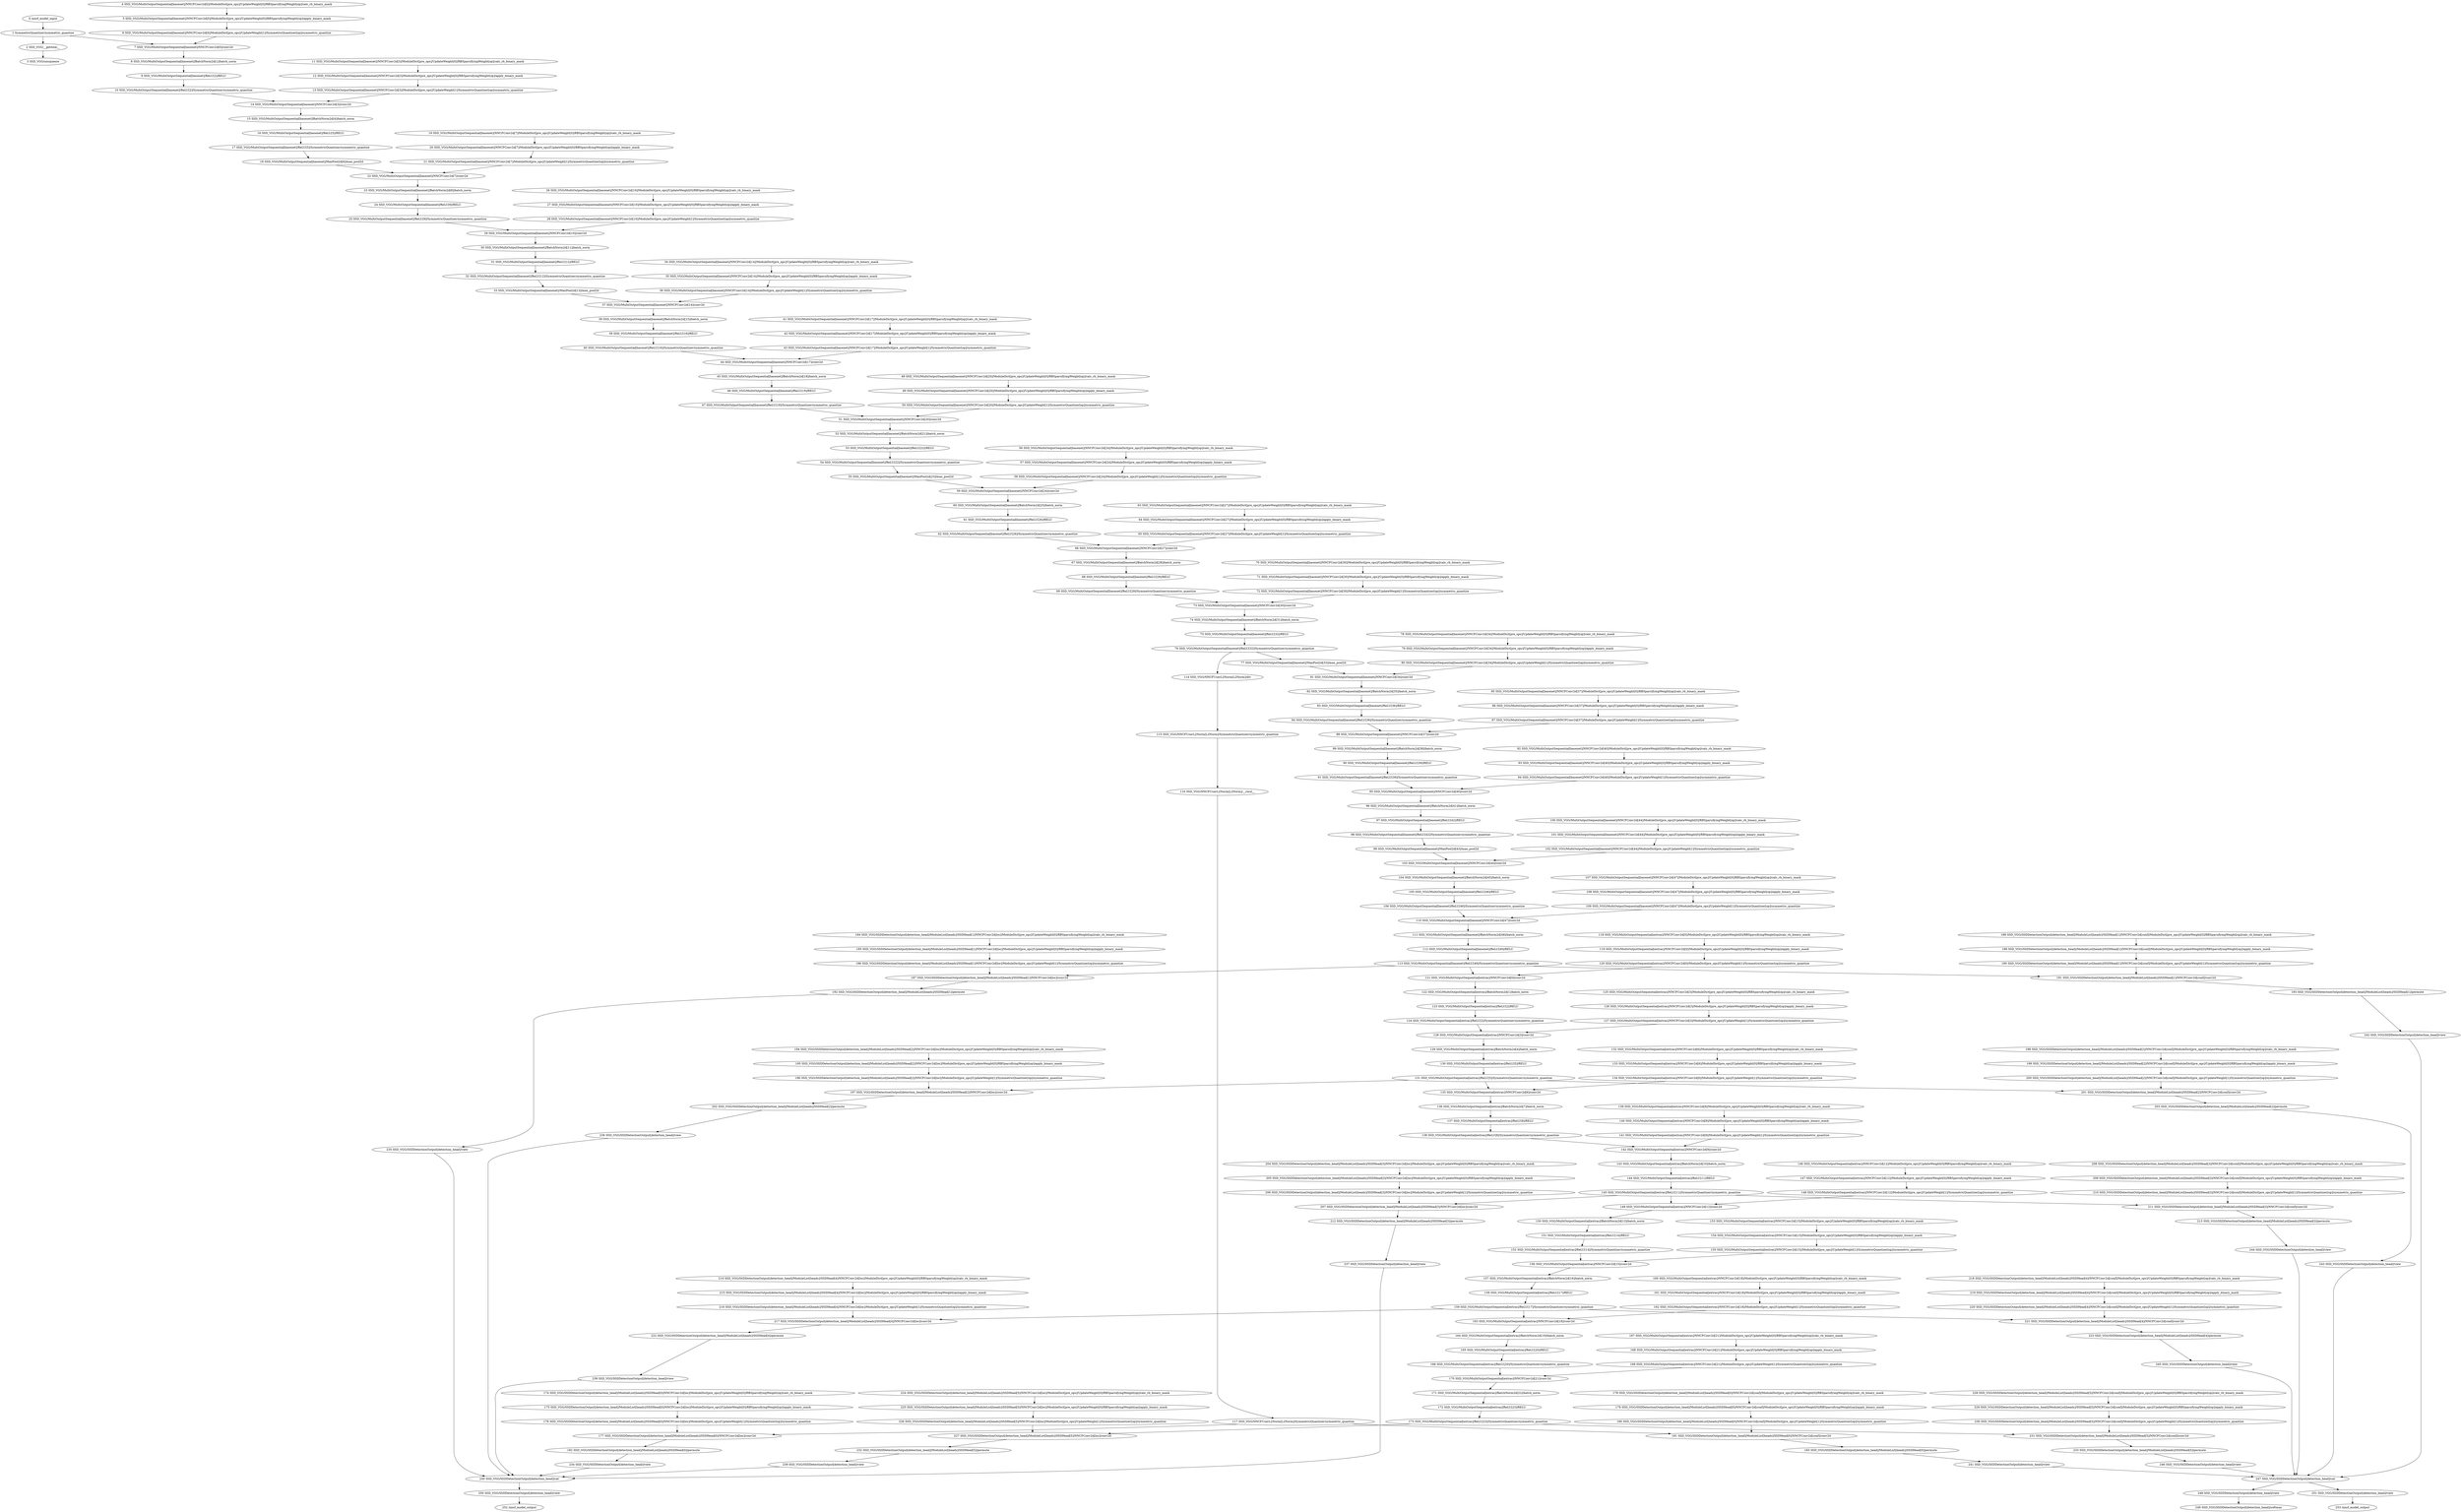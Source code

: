 strict digraph  {
"0 /nncf_model_input" [id=0, scope="", type=nncf_model_input];
"1 SymmetricQuantizer/symmetric_quantize" [id=1, scope=SymmetricQuantizer, type=symmetric_quantize];
"2 SSD_VGG/__getitem__" [id=2, scope=SSD_VGG, type=__getitem__];
"3 SSD_VGG/unsqueeze" [id=3, scope=SSD_VGG, type=unsqueeze];
"4 SSD_VGG/MultiOutputSequential[basenet]/NNCFConv2d[0]/ModuleDict[pre_ops]/UpdateWeight[0]/RBSparsifyingWeight[op]/calc_rb_binary_mask" [id=4, scope="SSD_VGG/MultiOutputSequential[basenet]/NNCFConv2d[0]/ModuleDict[pre_ops]/UpdateWeight[0]/RBSparsifyingWeight[op]", type=calc_rb_binary_mask];
"5 SSD_VGG/MultiOutputSequential[basenet]/NNCFConv2d[0]/ModuleDict[pre_ops]/UpdateWeight[0]/RBSparsifyingWeight[op]/apply_binary_mask" [id=5, scope="SSD_VGG/MultiOutputSequential[basenet]/NNCFConv2d[0]/ModuleDict[pre_ops]/UpdateWeight[0]/RBSparsifyingWeight[op]", type=apply_binary_mask];
"6 SSD_VGG/MultiOutputSequential[basenet]/NNCFConv2d[0]/ModuleDict[pre_ops]/UpdateWeight[1]/SymmetricQuantizer[op]/symmetric_quantize" [id=6, scope="SSD_VGG/MultiOutputSequential[basenet]/NNCFConv2d[0]/ModuleDict[pre_ops]/UpdateWeight[1]/SymmetricQuantizer[op]", type=symmetric_quantize];
"7 SSD_VGG/MultiOutputSequential[basenet]/NNCFConv2d[0]/conv2d" [id=7, scope="SSD_VGG/MultiOutputSequential[basenet]/NNCFConv2d[0]", type=conv2d];
"8 SSD_VGG/MultiOutputSequential[basenet]/BatchNorm2d[1]/batch_norm" [id=8, scope="SSD_VGG/MultiOutputSequential[basenet]/BatchNorm2d[1]", type=batch_norm];
"9 SSD_VGG/MultiOutputSequential[basenet]/ReLU[2]/RELU" [id=9, scope="SSD_VGG/MultiOutputSequential[basenet]/ReLU[2]", type=RELU];
"10 SSD_VGG/MultiOutputSequential[basenet]/ReLU[2]/SymmetricQuantizer/symmetric_quantize" [id=10, scope="SSD_VGG/MultiOutputSequential[basenet]/ReLU[2]/SymmetricQuantizer", type=symmetric_quantize];
"11 SSD_VGG/MultiOutputSequential[basenet]/NNCFConv2d[3]/ModuleDict[pre_ops]/UpdateWeight[0]/RBSparsifyingWeight[op]/calc_rb_binary_mask" [id=11, scope="SSD_VGG/MultiOutputSequential[basenet]/NNCFConv2d[3]/ModuleDict[pre_ops]/UpdateWeight[0]/RBSparsifyingWeight[op]", type=calc_rb_binary_mask];
"12 SSD_VGG/MultiOutputSequential[basenet]/NNCFConv2d[3]/ModuleDict[pre_ops]/UpdateWeight[0]/RBSparsifyingWeight[op]/apply_binary_mask" [id=12, scope="SSD_VGG/MultiOutputSequential[basenet]/NNCFConv2d[3]/ModuleDict[pre_ops]/UpdateWeight[0]/RBSparsifyingWeight[op]", type=apply_binary_mask];
"13 SSD_VGG/MultiOutputSequential[basenet]/NNCFConv2d[3]/ModuleDict[pre_ops]/UpdateWeight[1]/SymmetricQuantizer[op]/symmetric_quantize" [id=13, scope="SSD_VGG/MultiOutputSequential[basenet]/NNCFConv2d[3]/ModuleDict[pre_ops]/UpdateWeight[1]/SymmetricQuantizer[op]", type=symmetric_quantize];
"14 SSD_VGG/MultiOutputSequential[basenet]/NNCFConv2d[3]/conv2d" [id=14, scope="SSD_VGG/MultiOutputSequential[basenet]/NNCFConv2d[3]", type=conv2d];
"15 SSD_VGG/MultiOutputSequential[basenet]/BatchNorm2d[4]/batch_norm" [id=15, scope="SSD_VGG/MultiOutputSequential[basenet]/BatchNorm2d[4]", type=batch_norm];
"16 SSD_VGG/MultiOutputSequential[basenet]/ReLU[5]/RELU" [id=16, scope="SSD_VGG/MultiOutputSequential[basenet]/ReLU[5]", type=RELU];
"17 SSD_VGG/MultiOutputSequential[basenet]/ReLU[5]/SymmetricQuantizer/symmetric_quantize" [id=17, scope="SSD_VGG/MultiOutputSequential[basenet]/ReLU[5]/SymmetricQuantizer", type=symmetric_quantize];
"18 SSD_VGG/MultiOutputSequential[basenet]/MaxPool2d[6]/max_pool2d" [id=18, scope="SSD_VGG/MultiOutputSequential[basenet]/MaxPool2d[6]", type=max_pool2d];
"19 SSD_VGG/MultiOutputSequential[basenet]/NNCFConv2d[7]/ModuleDict[pre_ops]/UpdateWeight[0]/RBSparsifyingWeight[op]/calc_rb_binary_mask" [id=19, scope="SSD_VGG/MultiOutputSequential[basenet]/NNCFConv2d[7]/ModuleDict[pre_ops]/UpdateWeight[0]/RBSparsifyingWeight[op]", type=calc_rb_binary_mask];
"20 SSD_VGG/MultiOutputSequential[basenet]/NNCFConv2d[7]/ModuleDict[pre_ops]/UpdateWeight[0]/RBSparsifyingWeight[op]/apply_binary_mask" [id=20, scope="SSD_VGG/MultiOutputSequential[basenet]/NNCFConv2d[7]/ModuleDict[pre_ops]/UpdateWeight[0]/RBSparsifyingWeight[op]", type=apply_binary_mask];
"21 SSD_VGG/MultiOutputSequential[basenet]/NNCFConv2d[7]/ModuleDict[pre_ops]/UpdateWeight[1]/SymmetricQuantizer[op]/symmetric_quantize" [id=21, scope="SSD_VGG/MultiOutputSequential[basenet]/NNCFConv2d[7]/ModuleDict[pre_ops]/UpdateWeight[1]/SymmetricQuantizer[op]", type=symmetric_quantize];
"22 SSD_VGG/MultiOutputSequential[basenet]/NNCFConv2d[7]/conv2d" [id=22, scope="SSD_VGG/MultiOutputSequential[basenet]/NNCFConv2d[7]", type=conv2d];
"23 SSD_VGG/MultiOutputSequential[basenet]/BatchNorm2d[8]/batch_norm" [id=23, scope="SSD_VGG/MultiOutputSequential[basenet]/BatchNorm2d[8]", type=batch_norm];
"24 SSD_VGG/MultiOutputSequential[basenet]/ReLU[9]/RELU" [id=24, scope="SSD_VGG/MultiOutputSequential[basenet]/ReLU[9]", type=RELU];
"25 SSD_VGG/MultiOutputSequential[basenet]/ReLU[9]/SymmetricQuantizer/symmetric_quantize" [id=25, scope="SSD_VGG/MultiOutputSequential[basenet]/ReLU[9]/SymmetricQuantizer", type=symmetric_quantize];
"26 SSD_VGG/MultiOutputSequential[basenet]/NNCFConv2d[10]/ModuleDict[pre_ops]/UpdateWeight[0]/RBSparsifyingWeight[op]/calc_rb_binary_mask" [id=26, scope="SSD_VGG/MultiOutputSequential[basenet]/NNCFConv2d[10]/ModuleDict[pre_ops]/UpdateWeight[0]/RBSparsifyingWeight[op]", type=calc_rb_binary_mask];
"27 SSD_VGG/MultiOutputSequential[basenet]/NNCFConv2d[10]/ModuleDict[pre_ops]/UpdateWeight[0]/RBSparsifyingWeight[op]/apply_binary_mask" [id=27, scope="SSD_VGG/MultiOutputSequential[basenet]/NNCFConv2d[10]/ModuleDict[pre_ops]/UpdateWeight[0]/RBSparsifyingWeight[op]", type=apply_binary_mask];
"28 SSD_VGG/MultiOutputSequential[basenet]/NNCFConv2d[10]/ModuleDict[pre_ops]/UpdateWeight[1]/SymmetricQuantizer[op]/symmetric_quantize" [id=28, scope="SSD_VGG/MultiOutputSequential[basenet]/NNCFConv2d[10]/ModuleDict[pre_ops]/UpdateWeight[1]/SymmetricQuantizer[op]", type=symmetric_quantize];
"29 SSD_VGG/MultiOutputSequential[basenet]/NNCFConv2d[10]/conv2d" [id=29, scope="SSD_VGG/MultiOutputSequential[basenet]/NNCFConv2d[10]", type=conv2d];
"30 SSD_VGG/MultiOutputSequential[basenet]/BatchNorm2d[11]/batch_norm" [id=30, scope="SSD_VGG/MultiOutputSequential[basenet]/BatchNorm2d[11]", type=batch_norm];
"31 SSD_VGG/MultiOutputSequential[basenet]/ReLU[12]/RELU" [id=31, scope="SSD_VGG/MultiOutputSequential[basenet]/ReLU[12]", type=RELU];
"32 SSD_VGG/MultiOutputSequential[basenet]/ReLU[12]/SymmetricQuantizer/symmetric_quantize" [id=32, scope="SSD_VGG/MultiOutputSequential[basenet]/ReLU[12]/SymmetricQuantizer", type=symmetric_quantize];
"33 SSD_VGG/MultiOutputSequential[basenet]/MaxPool2d[13]/max_pool2d" [id=33, scope="SSD_VGG/MultiOutputSequential[basenet]/MaxPool2d[13]", type=max_pool2d];
"34 SSD_VGG/MultiOutputSequential[basenet]/NNCFConv2d[14]/ModuleDict[pre_ops]/UpdateWeight[0]/RBSparsifyingWeight[op]/calc_rb_binary_mask" [id=34, scope="SSD_VGG/MultiOutputSequential[basenet]/NNCFConv2d[14]/ModuleDict[pre_ops]/UpdateWeight[0]/RBSparsifyingWeight[op]", type=calc_rb_binary_mask];
"35 SSD_VGG/MultiOutputSequential[basenet]/NNCFConv2d[14]/ModuleDict[pre_ops]/UpdateWeight[0]/RBSparsifyingWeight[op]/apply_binary_mask" [id=35, scope="SSD_VGG/MultiOutputSequential[basenet]/NNCFConv2d[14]/ModuleDict[pre_ops]/UpdateWeight[0]/RBSparsifyingWeight[op]", type=apply_binary_mask];
"36 SSD_VGG/MultiOutputSequential[basenet]/NNCFConv2d[14]/ModuleDict[pre_ops]/UpdateWeight[1]/SymmetricQuantizer[op]/symmetric_quantize" [id=36, scope="SSD_VGG/MultiOutputSequential[basenet]/NNCFConv2d[14]/ModuleDict[pre_ops]/UpdateWeight[1]/SymmetricQuantizer[op]", type=symmetric_quantize];
"37 SSD_VGG/MultiOutputSequential[basenet]/NNCFConv2d[14]/conv2d" [id=37, scope="SSD_VGG/MultiOutputSequential[basenet]/NNCFConv2d[14]", type=conv2d];
"38 SSD_VGG/MultiOutputSequential[basenet]/BatchNorm2d[15]/batch_norm" [id=38, scope="SSD_VGG/MultiOutputSequential[basenet]/BatchNorm2d[15]", type=batch_norm];
"39 SSD_VGG/MultiOutputSequential[basenet]/ReLU[16]/RELU" [id=39, scope="SSD_VGG/MultiOutputSequential[basenet]/ReLU[16]", type=RELU];
"40 SSD_VGG/MultiOutputSequential[basenet]/ReLU[16]/SymmetricQuantizer/symmetric_quantize" [id=40, scope="SSD_VGG/MultiOutputSequential[basenet]/ReLU[16]/SymmetricQuantizer", type=symmetric_quantize];
"41 SSD_VGG/MultiOutputSequential[basenet]/NNCFConv2d[17]/ModuleDict[pre_ops]/UpdateWeight[0]/RBSparsifyingWeight[op]/calc_rb_binary_mask" [id=41, scope="SSD_VGG/MultiOutputSequential[basenet]/NNCFConv2d[17]/ModuleDict[pre_ops]/UpdateWeight[0]/RBSparsifyingWeight[op]", type=calc_rb_binary_mask];
"42 SSD_VGG/MultiOutputSequential[basenet]/NNCFConv2d[17]/ModuleDict[pre_ops]/UpdateWeight[0]/RBSparsifyingWeight[op]/apply_binary_mask" [id=42, scope="SSD_VGG/MultiOutputSequential[basenet]/NNCFConv2d[17]/ModuleDict[pre_ops]/UpdateWeight[0]/RBSparsifyingWeight[op]", type=apply_binary_mask];
"43 SSD_VGG/MultiOutputSequential[basenet]/NNCFConv2d[17]/ModuleDict[pre_ops]/UpdateWeight[1]/SymmetricQuantizer[op]/symmetric_quantize" [id=43, scope="SSD_VGG/MultiOutputSequential[basenet]/NNCFConv2d[17]/ModuleDict[pre_ops]/UpdateWeight[1]/SymmetricQuantizer[op]", type=symmetric_quantize];
"44 SSD_VGG/MultiOutputSequential[basenet]/NNCFConv2d[17]/conv2d" [id=44, scope="SSD_VGG/MultiOutputSequential[basenet]/NNCFConv2d[17]", type=conv2d];
"45 SSD_VGG/MultiOutputSequential[basenet]/BatchNorm2d[18]/batch_norm" [id=45, scope="SSD_VGG/MultiOutputSequential[basenet]/BatchNorm2d[18]", type=batch_norm];
"46 SSD_VGG/MultiOutputSequential[basenet]/ReLU[19]/RELU" [id=46, scope="SSD_VGG/MultiOutputSequential[basenet]/ReLU[19]", type=RELU];
"47 SSD_VGG/MultiOutputSequential[basenet]/ReLU[19]/SymmetricQuantizer/symmetric_quantize" [id=47, scope="SSD_VGG/MultiOutputSequential[basenet]/ReLU[19]/SymmetricQuantizer", type=symmetric_quantize];
"48 SSD_VGG/MultiOutputSequential[basenet]/NNCFConv2d[20]/ModuleDict[pre_ops]/UpdateWeight[0]/RBSparsifyingWeight[op]/calc_rb_binary_mask" [id=48, scope="SSD_VGG/MultiOutputSequential[basenet]/NNCFConv2d[20]/ModuleDict[pre_ops]/UpdateWeight[0]/RBSparsifyingWeight[op]", type=calc_rb_binary_mask];
"49 SSD_VGG/MultiOutputSequential[basenet]/NNCFConv2d[20]/ModuleDict[pre_ops]/UpdateWeight[0]/RBSparsifyingWeight[op]/apply_binary_mask" [id=49, scope="SSD_VGG/MultiOutputSequential[basenet]/NNCFConv2d[20]/ModuleDict[pre_ops]/UpdateWeight[0]/RBSparsifyingWeight[op]", type=apply_binary_mask];
"50 SSD_VGG/MultiOutputSequential[basenet]/NNCFConv2d[20]/ModuleDict[pre_ops]/UpdateWeight[1]/SymmetricQuantizer[op]/symmetric_quantize" [id=50, scope="SSD_VGG/MultiOutputSequential[basenet]/NNCFConv2d[20]/ModuleDict[pre_ops]/UpdateWeight[1]/SymmetricQuantizer[op]", type=symmetric_quantize];
"51 SSD_VGG/MultiOutputSequential[basenet]/NNCFConv2d[20]/conv2d" [id=51, scope="SSD_VGG/MultiOutputSequential[basenet]/NNCFConv2d[20]", type=conv2d];
"52 SSD_VGG/MultiOutputSequential[basenet]/BatchNorm2d[21]/batch_norm" [id=52, scope="SSD_VGG/MultiOutputSequential[basenet]/BatchNorm2d[21]", type=batch_norm];
"53 SSD_VGG/MultiOutputSequential[basenet]/ReLU[22]/RELU" [id=53, scope="SSD_VGG/MultiOutputSequential[basenet]/ReLU[22]", type=RELU];
"54 SSD_VGG/MultiOutputSequential[basenet]/ReLU[22]/SymmetricQuantizer/symmetric_quantize" [id=54, scope="SSD_VGG/MultiOutputSequential[basenet]/ReLU[22]/SymmetricQuantizer", type=symmetric_quantize];
"55 SSD_VGG/MultiOutputSequential[basenet]/MaxPool2d[23]/max_pool2d" [id=55, scope="SSD_VGG/MultiOutputSequential[basenet]/MaxPool2d[23]", type=max_pool2d];
"56 SSD_VGG/MultiOutputSequential[basenet]/NNCFConv2d[24]/ModuleDict[pre_ops]/UpdateWeight[0]/RBSparsifyingWeight[op]/calc_rb_binary_mask" [id=56, scope="SSD_VGG/MultiOutputSequential[basenet]/NNCFConv2d[24]/ModuleDict[pre_ops]/UpdateWeight[0]/RBSparsifyingWeight[op]", type=calc_rb_binary_mask];
"57 SSD_VGG/MultiOutputSequential[basenet]/NNCFConv2d[24]/ModuleDict[pre_ops]/UpdateWeight[0]/RBSparsifyingWeight[op]/apply_binary_mask" [id=57, scope="SSD_VGG/MultiOutputSequential[basenet]/NNCFConv2d[24]/ModuleDict[pre_ops]/UpdateWeight[0]/RBSparsifyingWeight[op]", type=apply_binary_mask];
"58 SSD_VGG/MultiOutputSequential[basenet]/NNCFConv2d[24]/ModuleDict[pre_ops]/UpdateWeight[1]/SymmetricQuantizer[op]/symmetric_quantize" [id=58, scope="SSD_VGG/MultiOutputSequential[basenet]/NNCFConv2d[24]/ModuleDict[pre_ops]/UpdateWeight[1]/SymmetricQuantizer[op]", type=symmetric_quantize];
"59 SSD_VGG/MultiOutputSequential[basenet]/NNCFConv2d[24]/conv2d" [id=59, scope="SSD_VGG/MultiOutputSequential[basenet]/NNCFConv2d[24]", type=conv2d];
"60 SSD_VGG/MultiOutputSequential[basenet]/BatchNorm2d[25]/batch_norm" [id=60, scope="SSD_VGG/MultiOutputSequential[basenet]/BatchNorm2d[25]", type=batch_norm];
"61 SSD_VGG/MultiOutputSequential[basenet]/ReLU[26]/RELU" [id=61, scope="SSD_VGG/MultiOutputSequential[basenet]/ReLU[26]", type=RELU];
"62 SSD_VGG/MultiOutputSequential[basenet]/ReLU[26]/SymmetricQuantizer/symmetric_quantize" [id=62, scope="SSD_VGG/MultiOutputSequential[basenet]/ReLU[26]/SymmetricQuantizer", type=symmetric_quantize];
"63 SSD_VGG/MultiOutputSequential[basenet]/NNCFConv2d[27]/ModuleDict[pre_ops]/UpdateWeight[0]/RBSparsifyingWeight[op]/calc_rb_binary_mask" [id=63, scope="SSD_VGG/MultiOutputSequential[basenet]/NNCFConv2d[27]/ModuleDict[pre_ops]/UpdateWeight[0]/RBSparsifyingWeight[op]", type=calc_rb_binary_mask];
"64 SSD_VGG/MultiOutputSequential[basenet]/NNCFConv2d[27]/ModuleDict[pre_ops]/UpdateWeight[0]/RBSparsifyingWeight[op]/apply_binary_mask" [id=64, scope="SSD_VGG/MultiOutputSequential[basenet]/NNCFConv2d[27]/ModuleDict[pre_ops]/UpdateWeight[0]/RBSparsifyingWeight[op]", type=apply_binary_mask];
"65 SSD_VGG/MultiOutputSequential[basenet]/NNCFConv2d[27]/ModuleDict[pre_ops]/UpdateWeight[1]/SymmetricQuantizer[op]/symmetric_quantize" [id=65, scope="SSD_VGG/MultiOutputSequential[basenet]/NNCFConv2d[27]/ModuleDict[pre_ops]/UpdateWeight[1]/SymmetricQuantizer[op]", type=symmetric_quantize];
"66 SSD_VGG/MultiOutputSequential[basenet]/NNCFConv2d[27]/conv2d" [id=66, scope="SSD_VGG/MultiOutputSequential[basenet]/NNCFConv2d[27]", type=conv2d];
"67 SSD_VGG/MultiOutputSequential[basenet]/BatchNorm2d[28]/batch_norm" [id=67, scope="SSD_VGG/MultiOutputSequential[basenet]/BatchNorm2d[28]", type=batch_norm];
"68 SSD_VGG/MultiOutputSequential[basenet]/ReLU[29]/RELU" [id=68, scope="SSD_VGG/MultiOutputSequential[basenet]/ReLU[29]", type=RELU];
"69 SSD_VGG/MultiOutputSequential[basenet]/ReLU[29]/SymmetricQuantizer/symmetric_quantize" [id=69, scope="SSD_VGG/MultiOutputSequential[basenet]/ReLU[29]/SymmetricQuantizer", type=symmetric_quantize];
"70 SSD_VGG/MultiOutputSequential[basenet]/NNCFConv2d[30]/ModuleDict[pre_ops]/UpdateWeight[0]/RBSparsifyingWeight[op]/calc_rb_binary_mask" [id=70, scope="SSD_VGG/MultiOutputSequential[basenet]/NNCFConv2d[30]/ModuleDict[pre_ops]/UpdateWeight[0]/RBSparsifyingWeight[op]", type=calc_rb_binary_mask];
"71 SSD_VGG/MultiOutputSequential[basenet]/NNCFConv2d[30]/ModuleDict[pre_ops]/UpdateWeight[0]/RBSparsifyingWeight[op]/apply_binary_mask" [id=71, scope="SSD_VGG/MultiOutputSequential[basenet]/NNCFConv2d[30]/ModuleDict[pre_ops]/UpdateWeight[0]/RBSparsifyingWeight[op]", type=apply_binary_mask];
"72 SSD_VGG/MultiOutputSequential[basenet]/NNCFConv2d[30]/ModuleDict[pre_ops]/UpdateWeight[1]/SymmetricQuantizer[op]/symmetric_quantize" [id=72, scope="SSD_VGG/MultiOutputSequential[basenet]/NNCFConv2d[30]/ModuleDict[pre_ops]/UpdateWeight[1]/SymmetricQuantizer[op]", type=symmetric_quantize];
"73 SSD_VGG/MultiOutputSequential[basenet]/NNCFConv2d[30]/conv2d" [id=73, scope="SSD_VGG/MultiOutputSequential[basenet]/NNCFConv2d[30]", type=conv2d];
"74 SSD_VGG/MultiOutputSequential[basenet]/BatchNorm2d[31]/batch_norm" [id=74, scope="SSD_VGG/MultiOutputSequential[basenet]/BatchNorm2d[31]", type=batch_norm];
"75 SSD_VGG/MultiOutputSequential[basenet]/ReLU[32]/RELU" [id=75, scope="SSD_VGG/MultiOutputSequential[basenet]/ReLU[32]", type=RELU];
"76 SSD_VGG/MultiOutputSequential[basenet]/ReLU[32]/SymmetricQuantizer/symmetric_quantize" [id=76, scope="SSD_VGG/MultiOutputSequential[basenet]/ReLU[32]/SymmetricQuantizer", type=symmetric_quantize];
"77 SSD_VGG/MultiOutputSequential[basenet]/MaxPool2d[33]/max_pool2d" [id=77, scope="SSD_VGG/MultiOutputSequential[basenet]/MaxPool2d[33]", type=max_pool2d];
"78 SSD_VGG/MultiOutputSequential[basenet]/NNCFConv2d[34]/ModuleDict[pre_ops]/UpdateWeight[0]/RBSparsifyingWeight[op]/calc_rb_binary_mask" [id=78, scope="SSD_VGG/MultiOutputSequential[basenet]/NNCFConv2d[34]/ModuleDict[pre_ops]/UpdateWeight[0]/RBSparsifyingWeight[op]", type=calc_rb_binary_mask];
"79 SSD_VGG/MultiOutputSequential[basenet]/NNCFConv2d[34]/ModuleDict[pre_ops]/UpdateWeight[0]/RBSparsifyingWeight[op]/apply_binary_mask" [id=79, scope="SSD_VGG/MultiOutputSequential[basenet]/NNCFConv2d[34]/ModuleDict[pre_ops]/UpdateWeight[0]/RBSparsifyingWeight[op]", type=apply_binary_mask];
"80 SSD_VGG/MultiOutputSequential[basenet]/NNCFConv2d[34]/ModuleDict[pre_ops]/UpdateWeight[1]/SymmetricQuantizer[op]/symmetric_quantize" [id=80, scope="SSD_VGG/MultiOutputSequential[basenet]/NNCFConv2d[34]/ModuleDict[pre_ops]/UpdateWeight[1]/SymmetricQuantizer[op]", type=symmetric_quantize];
"81 SSD_VGG/MultiOutputSequential[basenet]/NNCFConv2d[34]/conv2d" [id=81, scope="SSD_VGG/MultiOutputSequential[basenet]/NNCFConv2d[34]", type=conv2d];
"82 SSD_VGG/MultiOutputSequential[basenet]/BatchNorm2d[35]/batch_norm" [id=82, scope="SSD_VGG/MultiOutputSequential[basenet]/BatchNorm2d[35]", type=batch_norm];
"83 SSD_VGG/MultiOutputSequential[basenet]/ReLU[36]/RELU" [id=83, scope="SSD_VGG/MultiOutputSequential[basenet]/ReLU[36]", type=RELU];
"84 SSD_VGG/MultiOutputSequential[basenet]/ReLU[36]/SymmetricQuantizer/symmetric_quantize" [id=84, scope="SSD_VGG/MultiOutputSequential[basenet]/ReLU[36]/SymmetricQuantizer", type=symmetric_quantize];
"85 SSD_VGG/MultiOutputSequential[basenet]/NNCFConv2d[37]/ModuleDict[pre_ops]/UpdateWeight[0]/RBSparsifyingWeight[op]/calc_rb_binary_mask" [id=85, scope="SSD_VGG/MultiOutputSequential[basenet]/NNCFConv2d[37]/ModuleDict[pre_ops]/UpdateWeight[0]/RBSparsifyingWeight[op]", type=calc_rb_binary_mask];
"86 SSD_VGG/MultiOutputSequential[basenet]/NNCFConv2d[37]/ModuleDict[pre_ops]/UpdateWeight[0]/RBSparsifyingWeight[op]/apply_binary_mask" [id=86, scope="SSD_VGG/MultiOutputSequential[basenet]/NNCFConv2d[37]/ModuleDict[pre_ops]/UpdateWeight[0]/RBSparsifyingWeight[op]", type=apply_binary_mask];
"87 SSD_VGG/MultiOutputSequential[basenet]/NNCFConv2d[37]/ModuleDict[pre_ops]/UpdateWeight[1]/SymmetricQuantizer[op]/symmetric_quantize" [id=87, scope="SSD_VGG/MultiOutputSequential[basenet]/NNCFConv2d[37]/ModuleDict[pre_ops]/UpdateWeight[1]/SymmetricQuantizer[op]", type=symmetric_quantize];
"88 SSD_VGG/MultiOutputSequential[basenet]/NNCFConv2d[37]/conv2d" [id=88, scope="SSD_VGG/MultiOutputSequential[basenet]/NNCFConv2d[37]", type=conv2d];
"89 SSD_VGG/MultiOutputSequential[basenet]/BatchNorm2d[38]/batch_norm" [id=89, scope="SSD_VGG/MultiOutputSequential[basenet]/BatchNorm2d[38]", type=batch_norm];
"90 SSD_VGG/MultiOutputSequential[basenet]/ReLU[39]/RELU" [id=90, scope="SSD_VGG/MultiOutputSequential[basenet]/ReLU[39]", type=RELU];
"91 SSD_VGG/MultiOutputSequential[basenet]/ReLU[39]/SymmetricQuantizer/symmetric_quantize" [id=91, scope="SSD_VGG/MultiOutputSequential[basenet]/ReLU[39]/SymmetricQuantizer", type=symmetric_quantize];
"92 SSD_VGG/MultiOutputSequential[basenet]/NNCFConv2d[40]/ModuleDict[pre_ops]/UpdateWeight[0]/RBSparsifyingWeight[op]/calc_rb_binary_mask" [id=92, scope="SSD_VGG/MultiOutputSequential[basenet]/NNCFConv2d[40]/ModuleDict[pre_ops]/UpdateWeight[0]/RBSparsifyingWeight[op]", type=calc_rb_binary_mask];
"93 SSD_VGG/MultiOutputSequential[basenet]/NNCFConv2d[40]/ModuleDict[pre_ops]/UpdateWeight[0]/RBSparsifyingWeight[op]/apply_binary_mask" [id=93, scope="SSD_VGG/MultiOutputSequential[basenet]/NNCFConv2d[40]/ModuleDict[pre_ops]/UpdateWeight[0]/RBSparsifyingWeight[op]", type=apply_binary_mask];
"94 SSD_VGG/MultiOutputSequential[basenet]/NNCFConv2d[40]/ModuleDict[pre_ops]/UpdateWeight[1]/SymmetricQuantizer[op]/symmetric_quantize" [id=94, scope="SSD_VGG/MultiOutputSequential[basenet]/NNCFConv2d[40]/ModuleDict[pre_ops]/UpdateWeight[1]/SymmetricQuantizer[op]", type=symmetric_quantize];
"95 SSD_VGG/MultiOutputSequential[basenet]/NNCFConv2d[40]/conv2d" [id=95, scope="SSD_VGG/MultiOutputSequential[basenet]/NNCFConv2d[40]", type=conv2d];
"96 SSD_VGG/MultiOutputSequential[basenet]/BatchNorm2d[41]/batch_norm" [id=96, scope="SSD_VGG/MultiOutputSequential[basenet]/BatchNorm2d[41]", type=batch_norm];
"97 SSD_VGG/MultiOutputSequential[basenet]/ReLU[42]/RELU" [id=97, scope="SSD_VGG/MultiOutputSequential[basenet]/ReLU[42]", type=RELU];
"98 SSD_VGG/MultiOutputSequential[basenet]/ReLU[42]/SymmetricQuantizer/symmetric_quantize" [id=98, scope="SSD_VGG/MultiOutputSequential[basenet]/ReLU[42]/SymmetricQuantizer", type=symmetric_quantize];
"99 SSD_VGG/MultiOutputSequential[basenet]/MaxPool2d[43]/max_pool2d" [id=99, scope="SSD_VGG/MultiOutputSequential[basenet]/MaxPool2d[43]", type=max_pool2d];
"100 SSD_VGG/MultiOutputSequential[basenet]/NNCFConv2d[44]/ModuleDict[pre_ops]/UpdateWeight[0]/RBSparsifyingWeight[op]/calc_rb_binary_mask" [id=100, scope="SSD_VGG/MultiOutputSequential[basenet]/NNCFConv2d[44]/ModuleDict[pre_ops]/UpdateWeight[0]/RBSparsifyingWeight[op]", type=calc_rb_binary_mask];
"101 SSD_VGG/MultiOutputSequential[basenet]/NNCFConv2d[44]/ModuleDict[pre_ops]/UpdateWeight[0]/RBSparsifyingWeight[op]/apply_binary_mask" [id=101, scope="SSD_VGG/MultiOutputSequential[basenet]/NNCFConv2d[44]/ModuleDict[pre_ops]/UpdateWeight[0]/RBSparsifyingWeight[op]", type=apply_binary_mask];
"102 SSD_VGG/MultiOutputSequential[basenet]/NNCFConv2d[44]/ModuleDict[pre_ops]/UpdateWeight[1]/SymmetricQuantizer[op]/symmetric_quantize" [id=102, scope="SSD_VGG/MultiOutputSequential[basenet]/NNCFConv2d[44]/ModuleDict[pre_ops]/UpdateWeight[1]/SymmetricQuantizer[op]", type=symmetric_quantize];
"103 SSD_VGG/MultiOutputSequential[basenet]/NNCFConv2d[44]/conv2d" [id=103, scope="SSD_VGG/MultiOutputSequential[basenet]/NNCFConv2d[44]", type=conv2d];
"104 SSD_VGG/MultiOutputSequential[basenet]/BatchNorm2d[45]/batch_norm" [id=104, scope="SSD_VGG/MultiOutputSequential[basenet]/BatchNorm2d[45]", type=batch_norm];
"105 SSD_VGG/MultiOutputSequential[basenet]/ReLU[46]/RELU" [id=105, scope="SSD_VGG/MultiOutputSequential[basenet]/ReLU[46]", type=RELU];
"106 SSD_VGG/MultiOutputSequential[basenet]/ReLU[46]/SymmetricQuantizer/symmetric_quantize" [id=106, scope="SSD_VGG/MultiOutputSequential[basenet]/ReLU[46]/SymmetricQuantizer", type=symmetric_quantize];
"107 SSD_VGG/MultiOutputSequential[basenet]/NNCFConv2d[47]/ModuleDict[pre_ops]/UpdateWeight[0]/RBSparsifyingWeight[op]/calc_rb_binary_mask" [id=107, scope="SSD_VGG/MultiOutputSequential[basenet]/NNCFConv2d[47]/ModuleDict[pre_ops]/UpdateWeight[0]/RBSparsifyingWeight[op]", type=calc_rb_binary_mask];
"108 SSD_VGG/MultiOutputSequential[basenet]/NNCFConv2d[47]/ModuleDict[pre_ops]/UpdateWeight[0]/RBSparsifyingWeight[op]/apply_binary_mask" [id=108, scope="SSD_VGG/MultiOutputSequential[basenet]/NNCFConv2d[47]/ModuleDict[pre_ops]/UpdateWeight[0]/RBSparsifyingWeight[op]", type=apply_binary_mask];
"109 SSD_VGG/MultiOutputSequential[basenet]/NNCFConv2d[47]/ModuleDict[pre_ops]/UpdateWeight[1]/SymmetricQuantizer[op]/symmetric_quantize" [id=109, scope="SSD_VGG/MultiOutputSequential[basenet]/NNCFConv2d[47]/ModuleDict[pre_ops]/UpdateWeight[1]/SymmetricQuantizer[op]", type=symmetric_quantize];
"110 SSD_VGG/MultiOutputSequential[basenet]/NNCFConv2d[47]/conv2d" [id=110, scope="SSD_VGG/MultiOutputSequential[basenet]/NNCFConv2d[47]", type=conv2d];
"111 SSD_VGG/MultiOutputSequential[basenet]/BatchNorm2d[48]/batch_norm" [id=111, scope="SSD_VGG/MultiOutputSequential[basenet]/BatchNorm2d[48]", type=batch_norm];
"112 SSD_VGG/MultiOutputSequential[basenet]/ReLU[49]/RELU" [id=112, scope="SSD_VGG/MultiOutputSequential[basenet]/ReLU[49]", type=RELU];
"113 SSD_VGG/MultiOutputSequential[basenet]/ReLU[49]/SymmetricQuantizer/symmetric_quantize" [id=113, scope="SSD_VGG/MultiOutputSequential[basenet]/ReLU[49]/SymmetricQuantizer", type=symmetric_quantize];
"114 SSD_VGG/NNCFUserL2Norm[L2Norm]/div" [id=114, scope="SSD_VGG/NNCFUserL2Norm[L2Norm]", type=div];
"115 SSD_VGG/NNCFUserL2Norm[L2Norm]/SymmetricQuantizer/symmetric_quantize" [id=115, scope="SSD_VGG/NNCFUserL2Norm[L2Norm]/SymmetricQuantizer", type=symmetric_quantize];
"116 SSD_VGG/NNCFUserL2Norm[L2Norm]/__rmul__" [id=116, scope="SSD_VGG/NNCFUserL2Norm[L2Norm]", type=__rmul__];
"117 SSD_VGG/NNCFUserL2Norm[L2Norm]/SymmetricQuantizer/symmetric_quantize" [id=117, scope="SSD_VGG/NNCFUserL2Norm[L2Norm]/SymmetricQuantizer", type=symmetric_quantize];
"118 SSD_VGG/MultiOutputSequential[extras]/NNCFConv2d[0]/ModuleDict[pre_ops]/UpdateWeight[0]/RBSparsifyingWeight[op]/calc_rb_binary_mask" [id=118, scope="SSD_VGG/MultiOutputSequential[extras]/NNCFConv2d[0]/ModuleDict[pre_ops]/UpdateWeight[0]/RBSparsifyingWeight[op]", type=calc_rb_binary_mask];
"119 SSD_VGG/MultiOutputSequential[extras]/NNCFConv2d[0]/ModuleDict[pre_ops]/UpdateWeight[0]/RBSparsifyingWeight[op]/apply_binary_mask" [id=119, scope="SSD_VGG/MultiOutputSequential[extras]/NNCFConv2d[0]/ModuleDict[pre_ops]/UpdateWeight[0]/RBSparsifyingWeight[op]", type=apply_binary_mask];
"120 SSD_VGG/MultiOutputSequential[extras]/NNCFConv2d[0]/ModuleDict[pre_ops]/UpdateWeight[1]/SymmetricQuantizer[op]/symmetric_quantize" [id=120, scope="SSD_VGG/MultiOutputSequential[extras]/NNCFConv2d[0]/ModuleDict[pre_ops]/UpdateWeight[1]/SymmetricQuantizer[op]", type=symmetric_quantize];
"121 SSD_VGG/MultiOutputSequential[extras]/NNCFConv2d[0]/conv2d" [id=121, scope="SSD_VGG/MultiOutputSequential[extras]/NNCFConv2d[0]", type=conv2d];
"122 SSD_VGG/MultiOutputSequential[extras]/BatchNorm2d[1]/batch_norm" [id=122, scope="SSD_VGG/MultiOutputSequential[extras]/BatchNorm2d[1]", type=batch_norm];
"123 SSD_VGG/MultiOutputSequential[extras]/ReLU[2]/RELU" [id=123, scope="SSD_VGG/MultiOutputSequential[extras]/ReLU[2]", type=RELU];
"124 SSD_VGG/MultiOutputSequential[extras]/ReLU[2]/SymmetricQuantizer/symmetric_quantize" [id=124, scope="SSD_VGG/MultiOutputSequential[extras]/ReLU[2]/SymmetricQuantizer", type=symmetric_quantize];
"125 SSD_VGG/MultiOutputSequential[extras]/NNCFConv2d[3]/ModuleDict[pre_ops]/UpdateWeight[0]/RBSparsifyingWeight[op]/calc_rb_binary_mask" [id=125, scope="SSD_VGG/MultiOutputSequential[extras]/NNCFConv2d[3]/ModuleDict[pre_ops]/UpdateWeight[0]/RBSparsifyingWeight[op]", type=calc_rb_binary_mask];
"126 SSD_VGG/MultiOutputSequential[extras]/NNCFConv2d[3]/ModuleDict[pre_ops]/UpdateWeight[0]/RBSparsifyingWeight[op]/apply_binary_mask" [id=126, scope="SSD_VGG/MultiOutputSequential[extras]/NNCFConv2d[3]/ModuleDict[pre_ops]/UpdateWeight[0]/RBSparsifyingWeight[op]", type=apply_binary_mask];
"127 SSD_VGG/MultiOutputSequential[extras]/NNCFConv2d[3]/ModuleDict[pre_ops]/UpdateWeight[1]/SymmetricQuantizer[op]/symmetric_quantize" [id=127, scope="SSD_VGG/MultiOutputSequential[extras]/NNCFConv2d[3]/ModuleDict[pre_ops]/UpdateWeight[1]/SymmetricQuantizer[op]", type=symmetric_quantize];
"128 SSD_VGG/MultiOutputSequential[extras]/NNCFConv2d[3]/conv2d" [id=128, scope="SSD_VGG/MultiOutputSequential[extras]/NNCFConv2d[3]", type=conv2d];
"129 SSD_VGG/MultiOutputSequential[extras]/BatchNorm2d[4]/batch_norm" [id=129, scope="SSD_VGG/MultiOutputSequential[extras]/BatchNorm2d[4]", type=batch_norm];
"130 SSD_VGG/MultiOutputSequential[extras]/ReLU[5]/RELU" [id=130, scope="SSD_VGG/MultiOutputSequential[extras]/ReLU[5]", type=RELU];
"131 SSD_VGG/MultiOutputSequential[extras]/ReLU[5]/SymmetricQuantizer/symmetric_quantize" [id=131, scope="SSD_VGG/MultiOutputSequential[extras]/ReLU[5]/SymmetricQuantizer", type=symmetric_quantize];
"132 SSD_VGG/MultiOutputSequential[extras]/NNCFConv2d[6]/ModuleDict[pre_ops]/UpdateWeight[0]/RBSparsifyingWeight[op]/calc_rb_binary_mask" [id=132, scope="SSD_VGG/MultiOutputSequential[extras]/NNCFConv2d[6]/ModuleDict[pre_ops]/UpdateWeight[0]/RBSparsifyingWeight[op]", type=calc_rb_binary_mask];
"133 SSD_VGG/MultiOutputSequential[extras]/NNCFConv2d[6]/ModuleDict[pre_ops]/UpdateWeight[0]/RBSparsifyingWeight[op]/apply_binary_mask" [id=133, scope="SSD_VGG/MultiOutputSequential[extras]/NNCFConv2d[6]/ModuleDict[pre_ops]/UpdateWeight[0]/RBSparsifyingWeight[op]", type=apply_binary_mask];
"134 SSD_VGG/MultiOutputSequential[extras]/NNCFConv2d[6]/ModuleDict[pre_ops]/UpdateWeight[1]/SymmetricQuantizer[op]/symmetric_quantize" [id=134, scope="SSD_VGG/MultiOutputSequential[extras]/NNCFConv2d[6]/ModuleDict[pre_ops]/UpdateWeight[1]/SymmetricQuantizer[op]", type=symmetric_quantize];
"135 SSD_VGG/MultiOutputSequential[extras]/NNCFConv2d[6]/conv2d" [id=135, scope="SSD_VGG/MultiOutputSequential[extras]/NNCFConv2d[6]", type=conv2d];
"136 SSD_VGG/MultiOutputSequential[extras]/BatchNorm2d[7]/batch_norm" [id=136, scope="SSD_VGG/MultiOutputSequential[extras]/BatchNorm2d[7]", type=batch_norm];
"137 SSD_VGG/MultiOutputSequential[extras]/ReLU[8]/RELU" [id=137, scope="SSD_VGG/MultiOutputSequential[extras]/ReLU[8]", type=RELU];
"138 SSD_VGG/MultiOutputSequential[extras]/ReLU[8]/SymmetricQuantizer/symmetric_quantize" [id=138, scope="SSD_VGG/MultiOutputSequential[extras]/ReLU[8]/SymmetricQuantizer", type=symmetric_quantize];
"139 SSD_VGG/MultiOutputSequential[extras]/NNCFConv2d[9]/ModuleDict[pre_ops]/UpdateWeight[0]/RBSparsifyingWeight[op]/calc_rb_binary_mask" [id=139, scope="SSD_VGG/MultiOutputSequential[extras]/NNCFConv2d[9]/ModuleDict[pre_ops]/UpdateWeight[0]/RBSparsifyingWeight[op]", type=calc_rb_binary_mask];
"140 SSD_VGG/MultiOutputSequential[extras]/NNCFConv2d[9]/ModuleDict[pre_ops]/UpdateWeight[0]/RBSparsifyingWeight[op]/apply_binary_mask" [id=140, scope="SSD_VGG/MultiOutputSequential[extras]/NNCFConv2d[9]/ModuleDict[pre_ops]/UpdateWeight[0]/RBSparsifyingWeight[op]", type=apply_binary_mask];
"141 SSD_VGG/MultiOutputSequential[extras]/NNCFConv2d[9]/ModuleDict[pre_ops]/UpdateWeight[1]/SymmetricQuantizer[op]/symmetric_quantize" [id=141, scope="SSD_VGG/MultiOutputSequential[extras]/NNCFConv2d[9]/ModuleDict[pre_ops]/UpdateWeight[1]/SymmetricQuantizer[op]", type=symmetric_quantize];
"142 SSD_VGG/MultiOutputSequential[extras]/NNCFConv2d[9]/conv2d" [id=142, scope="SSD_VGG/MultiOutputSequential[extras]/NNCFConv2d[9]", type=conv2d];
"143 SSD_VGG/MultiOutputSequential[extras]/BatchNorm2d[10]/batch_norm" [id=143, scope="SSD_VGG/MultiOutputSequential[extras]/BatchNorm2d[10]", type=batch_norm];
"144 SSD_VGG/MultiOutputSequential[extras]/ReLU[11]/RELU" [id=144, scope="SSD_VGG/MultiOutputSequential[extras]/ReLU[11]", type=RELU];
"145 SSD_VGG/MultiOutputSequential[extras]/ReLU[11]/SymmetricQuantizer/symmetric_quantize" [id=145, scope="SSD_VGG/MultiOutputSequential[extras]/ReLU[11]/SymmetricQuantizer", type=symmetric_quantize];
"146 SSD_VGG/MultiOutputSequential[extras]/NNCFConv2d[12]/ModuleDict[pre_ops]/UpdateWeight[0]/RBSparsifyingWeight[op]/calc_rb_binary_mask" [id=146, scope="SSD_VGG/MultiOutputSequential[extras]/NNCFConv2d[12]/ModuleDict[pre_ops]/UpdateWeight[0]/RBSparsifyingWeight[op]", type=calc_rb_binary_mask];
"147 SSD_VGG/MultiOutputSequential[extras]/NNCFConv2d[12]/ModuleDict[pre_ops]/UpdateWeight[0]/RBSparsifyingWeight[op]/apply_binary_mask" [id=147, scope="SSD_VGG/MultiOutputSequential[extras]/NNCFConv2d[12]/ModuleDict[pre_ops]/UpdateWeight[0]/RBSparsifyingWeight[op]", type=apply_binary_mask];
"148 SSD_VGG/MultiOutputSequential[extras]/NNCFConv2d[12]/ModuleDict[pre_ops]/UpdateWeight[1]/SymmetricQuantizer[op]/symmetric_quantize" [id=148, scope="SSD_VGG/MultiOutputSequential[extras]/NNCFConv2d[12]/ModuleDict[pre_ops]/UpdateWeight[1]/SymmetricQuantizer[op]", type=symmetric_quantize];
"149 SSD_VGG/MultiOutputSequential[extras]/NNCFConv2d[12]/conv2d" [id=149, scope="SSD_VGG/MultiOutputSequential[extras]/NNCFConv2d[12]", type=conv2d];
"150 SSD_VGG/MultiOutputSequential[extras]/BatchNorm2d[13]/batch_norm" [id=150, scope="SSD_VGG/MultiOutputSequential[extras]/BatchNorm2d[13]", type=batch_norm];
"151 SSD_VGG/MultiOutputSequential[extras]/ReLU[14]/RELU" [id=151, scope="SSD_VGG/MultiOutputSequential[extras]/ReLU[14]", type=RELU];
"152 SSD_VGG/MultiOutputSequential[extras]/ReLU[14]/SymmetricQuantizer/symmetric_quantize" [id=152, scope="SSD_VGG/MultiOutputSequential[extras]/ReLU[14]/SymmetricQuantizer", type=symmetric_quantize];
"153 SSD_VGG/MultiOutputSequential[extras]/NNCFConv2d[15]/ModuleDict[pre_ops]/UpdateWeight[0]/RBSparsifyingWeight[op]/calc_rb_binary_mask" [id=153, scope="SSD_VGG/MultiOutputSequential[extras]/NNCFConv2d[15]/ModuleDict[pre_ops]/UpdateWeight[0]/RBSparsifyingWeight[op]", type=calc_rb_binary_mask];
"154 SSD_VGG/MultiOutputSequential[extras]/NNCFConv2d[15]/ModuleDict[pre_ops]/UpdateWeight[0]/RBSparsifyingWeight[op]/apply_binary_mask" [id=154, scope="SSD_VGG/MultiOutputSequential[extras]/NNCFConv2d[15]/ModuleDict[pre_ops]/UpdateWeight[0]/RBSparsifyingWeight[op]", type=apply_binary_mask];
"155 SSD_VGG/MultiOutputSequential[extras]/NNCFConv2d[15]/ModuleDict[pre_ops]/UpdateWeight[1]/SymmetricQuantizer[op]/symmetric_quantize" [id=155, scope="SSD_VGG/MultiOutputSequential[extras]/NNCFConv2d[15]/ModuleDict[pre_ops]/UpdateWeight[1]/SymmetricQuantizer[op]", type=symmetric_quantize];
"156 SSD_VGG/MultiOutputSequential[extras]/NNCFConv2d[15]/conv2d" [id=156, scope="SSD_VGG/MultiOutputSequential[extras]/NNCFConv2d[15]", type=conv2d];
"157 SSD_VGG/MultiOutputSequential[extras]/BatchNorm2d[16]/batch_norm" [id=157, scope="SSD_VGG/MultiOutputSequential[extras]/BatchNorm2d[16]", type=batch_norm];
"158 SSD_VGG/MultiOutputSequential[extras]/ReLU[17]/RELU" [id=158, scope="SSD_VGG/MultiOutputSequential[extras]/ReLU[17]", type=RELU];
"159 SSD_VGG/MultiOutputSequential[extras]/ReLU[17]/SymmetricQuantizer/symmetric_quantize" [id=159, scope="SSD_VGG/MultiOutputSequential[extras]/ReLU[17]/SymmetricQuantizer", type=symmetric_quantize];
"160 SSD_VGG/MultiOutputSequential[extras]/NNCFConv2d[18]/ModuleDict[pre_ops]/UpdateWeight[0]/RBSparsifyingWeight[op]/calc_rb_binary_mask" [id=160, scope="SSD_VGG/MultiOutputSequential[extras]/NNCFConv2d[18]/ModuleDict[pre_ops]/UpdateWeight[0]/RBSparsifyingWeight[op]", type=calc_rb_binary_mask];
"161 SSD_VGG/MultiOutputSequential[extras]/NNCFConv2d[18]/ModuleDict[pre_ops]/UpdateWeight[0]/RBSparsifyingWeight[op]/apply_binary_mask" [id=161, scope="SSD_VGG/MultiOutputSequential[extras]/NNCFConv2d[18]/ModuleDict[pre_ops]/UpdateWeight[0]/RBSparsifyingWeight[op]", type=apply_binary_mask];
"162 SSD_VGG/MultiOutputSequential[extras]/NNCFConv2d[18]/ModuleDict[pre_ops]/UpdateWeight[1]/SymmetricQuantizer[op]/symmetric_quantize" [id=162, scope="SSD_VGG/MultiOutputSequential[extras]/NNCFConv2d[18]/ModuleDict[pre_ops]/UpdateWeight[1]/SymmetricQuantizer[op]", type=symmetric_quantize];
"163 SSD_VGG/MultiOutputSequential[extras]/NNCFConv2d[18]/conv2d" [id=163, scope="SSD_VGG/MultiOutputSequential[extras]/NNCFConv2d[18]", type=conv2d];
"164 SSD_VGG/MultiOutputSequential[extras]/BatchNorm2d[19]/batch_norm" [id=164, scope="SSD_VGG/MultiOutputSequential[extras]/BatchNorm2d[19]", type=batch_norm];
"165 SSD_VGG/MultiOutputSequential[extras]/ReLU[20]/RELU" [id=165, scope="SSD_VGG/MultiOutputSequential[extras]/ReLU[20]", type=RELU];
"166 SSD_VGG/MultiOutputSequential[extras]/ReLU[20]/SymmetricQuantizer/symmetric_quantize" [id=166, scope="SSD_VGG/MultiOutputSequential[extras]/ReLU[20]/SymmetricQuantizer", type=symmetric_quantize];
"167 SSD_VGG/MultiOutputSequential[extras]/NNCFConv2d[21]/ModuleDict[pre_ops]/UpdateWeight[0]/RBSparsifyingWeight[op]/calc_rb_binary_mask" [id=167, scope="SSD_VGG/MultiOutputSequential[extras]/NNCFConv2d[21]/ModuleDict[pre_ops]/UpdateWeight[0]/RBSparsifyingWeight[op]", type=calc_rb_binary_mask];
"168 SSD_VGG/MultiOutputSequential[extras]/NNCFConv2d[21]/ModuleDict[pre_ops]/UpdateWeight[0]/RBSparsifyingWeight[op]/apply_binary_mask" [id=168, scope="SSD_VGG/MultiOutputSequential[extras]/NNCFConv2d[21]/ModuleDict[pre_ops]/UpdateWeight[0]/RBSparsifyingWeight[op]", type=apply_binary_mask];
"169 SSD_VGG/MultiOutputSequential[extras]/NNCFConv2d[21]/ModuleDict[pre_ops]/UpdateWeight[1]/SymmetricQuantizer[op]/symmetric_quantize" [id=169, scope="SSD_VGG/MultiOutputSequential[extras]/NNCFConv2d[21]/ModuleDict[pre_ops]/UpdateWeight[1]/SymmetricQuantizer[op]", type=symmetric_quantize];
"170 SSD_VGG/MultiOutputSequential[extras]/NNCFConv2d[21]/conv2d" [id=170, scope="SSD_VGG/MultiOutputSequential[extras]/NNCFConv2d[21]", type=conv2d];
"171 SSD_VGG/MultiOutputSequential[extras]/BatchNorm2d[22]/batch_norm" [id=171, scope="SSD_VGG/MultiOutputSequential[extras]/BatchNorm2d[22]", type=batch_norm];
"172 SSD_VGG/MultiOutputSequential[extras]/ReLU[23]/RELU" [id=172, scope="SSD_VGG/MultiOutputSequential[extras]/ReLU[23]", type=RELU];
"173 SSD_VGG/MultiOutputSequential[extras]/ReLU[23]/SymmetricQuantizer/symmetric_quantize" [id=173, scope="SSD_VGG/MultiOutputSequential[extras]/ReLU[23]/SymmetricQuantizer", type=symmetric_quantize];
"174 SSD_VGG/SSDDetectionOutput[detection_head]/ModuleList[heads]/SSDHead[0]/NNCFConv2d[loc]/ModuleDict[pre_ops]/UpdateWeight[0]/RBSparsifyingWeight[op]/calc_rb_binary_mask" [id=174, scope="SSD_VGG/SSDDetectionOutput[detection_head]/ModuleList[heads]/SSDHead[0]/NNCFConv2d[loc]/ModuleDict[pre_ops]/UpdateWeight[0]/RBSparsifyingWeight[op]", type=calc_rb_binary_mask];
"175 SSD_VGG/SSDDetectionOutput[detection_head]/ModuleList[heads]/SSDHead[0]/NNCFConv2d[loc]/ModuleDict[pre_ops]/UpdateWeight[0]/RBSparsifyingWeight[op]/apply_binary_mask" [id=175, scope="SSD_VGG/SSDDetectionOutput[detection_head]/ModuleList[heads]/SSDHead[0]/NNCFConv2d[loc]/ModuleDict[pre_ops]/UpdateWeight[0]/RBSparsifyingWeight[op]", type=apply_binary_mask];
"176 SSD_VGG/SSDDetectionOutput[detection_head]/ModuleList[heads]/SSDHead[0]/NNCFConv2d[loc]/ModuleDict[pre_ops]/UpdateWeight[1]/SymmetricQuantizer[op]/symmetric_quantize" [id=176, scope="SSD_VGG/SSDDetectionOutput[detection_head]/ModuleList[heads]/SSDHead[0]/NNCFConv2d[loc]/ModuleDict[pre_ops]/UpdateWeight[1]/SymmetricQuantizer[op]", type=symmetric_quantize];
"177 SSD_VGG/SSDDetectionOutput[detection_head]/ModuleList[heads]/SSDHead[0]/NNCFConv2d[loc]/conv2d" [id=177, scope="SSD_VGG/SSDDetectionOutput[detection_head]/ModuleList[heads]/SSDHead[0]/NNCFConv2d[loc]", type=conv2d];
"178 SSD_VGG/SSDDetectionOutput[detection_head]/ModuleList[heads]/SSDHead[0]/NNCFConv2d[conf]/ModuleDict[pre_ops]/UpdateWeight[0]/RBSparsifyingWeight[op]/calc_rb_binary_mask" [id=178, scope="SSD_VGG/SSDDetectionOutput[detection_head]/ModuleList[heads]/SSDHead[0]/NNCFConv2d[conf]/ModuleDict[pre_ops]/UpdateWeight[0]/RBSparsifyingWeight[op]", type=calc_rb_binary_mask];
"179 SSD_VGG/SSDDetectionOutput[detection_head]/ModuleList[heads]/SSDHead[0]/NNCFConv2d[conf]/ModuleDict[pre_ops]/UpdateWeight[0]/RBSparsifyingWeight[op]/apply_binary_mask" [id=179, scope="SSD_VGG/SSDDetectionOutput[detection_head]/ModuleList[heads]/SSDHead[0]/NNCFConv2d[conf]/ModuleDict[pre_ops]/UpdateWeight[0]/RBSparsifyingWeight[op]", type=apply_binary_mask];
"180 SSD_VGG/SSDDetectionOutput[detection_head]/ModuleList[heads]/SSDHead[0]/NNCFConv2d[conf]/ModuleDict[pre_ops]/UpdateWeight[1]/SymmetricQuantizer[op]/symmetric_quantize" [id=180, scope="SSD_VGG/SSDDetectionOutput[detection_head]/ModuleList[heads]/SSDHead[0]/NNCFConv2d[conf]/ModuleDict[pre_ops]/UpdateWeight[1]/SymmetricQuantizer[op]", type=symmetric_quantize];
"181 SSD_VGG/SSDDetectionOutput[detection_head]/ModuleList[heads]/SSDHead[0]/NNCFConv2d[conf]/conv2d" [id=181, scope="SSD_VGG/SSDDetectionOutput[detection_head]/ModuleList[heads]/SSDHead[0]/NNCFConv2d[conf]", type=conv2d];
"182 SSD_VGG/SSDDetectionOutput[detection_head]/ModuleList[heads]/SSDHead[0]/permute" [id=182, scope="SSD_VGG/SSDDetectionOutput[detection_head]/ModuleList[heads]/SSDHead[0]", type=permute];
"183 SSD_VGG/SSDDetectionOutput[detection_head]/ModuleList[heads]/SSDHead[0]/permute" [id=183, scope="SSD_VGG/SSDDetectionOutput[detection_head]/ModuleList[heads]/SSDHead[0]", type=permute];
"184 SSD_VGG/SSDDetectionOutput[detection_head]/ModuleList[heads]/SSDHead[1]/NNCFConv2d[loc]/ModuleDict[pre_ops]/UpdateWeight[0]/RBSparsifyingWeight[op]/calc_rb_binary_mask" [id=184, scope="SSD_VGG/SSDDetectionOutput[detection_head]/ModuleList[heads]/SSDHead[1]/NNCFConv2d[loc]/ModuleDict[pre_ops]/UpdateWeight[0]/RBSparsifyingWeight[op]", type=calc_rb_binary_mask];
"185 SSD_VGG/SSDDetectionOutput[detection_head]/ModuleList[heads]/SSDHead[1]/NNCFConv2d[loc]/ModuleDict[pre_ops]/UpdateWeight[0]/RBSparsifyingWeight[op]/apply_binary_mask" [id=185, scope="SSD_VGG/SSDDetectionOutput[detection_head]/ModuleList[heads]/SSDHead[1]/NNCFConv2d[loc]/ModuleDict[pre_ops]/UpdateWeight[0]/RBSparsifyingWeight[op]", type=apply_binary_mask];
"186 SSD_VGG/SSDDetectionOutput[detection_head]/ModuleList[heads]/SSDHead[1]/NNCFConv2d[loc]/ModuleDict[pre_ops]/UpdateWeight[1]/SymmetricQuantizer[op]/symmetric_quantize" [id=186, scope="SSD_VGG/SSDDetectionOutput[detection_head]/ModuleList[heads]/SSDHead[1]/NNCFConv2d[loc]/ModuleDict[pre_ops]/UpdateWeight[1]/SymmetricQuantizer[op]", type=symmetric_quantize];
"187 SSD_VGG/SSDDetectionOutput[detection_head]/ModuleList[heads]/SSDHead[1]/NNCFConv2d[loc]/conv2d" [id=187, scope="SSD_VGG/SSDDetectionOutput[detection_head]/ModuleList[heads]/SSDHead[1]/NNCFConv2d[loc]", type=conv2d];
"188 SSD_VGG/SSDDetectionOutput[detection_head]/ModuleList[heads]/SSDHead[1]/NNCFConv2d[conf]/ModuleDict[pre_ops]/UpdateWeight[0]/RBSparsifyingWeight[op]/calc_rb_binary_mask" [id=188, scope="SSD_VGG/SSDDetectionOutput[detection_head]/ModuleList[heads]/SSDHead[1]/NNCFConv2d[conf]/ModuleDict[pre_ops]/UpdateWeight[0]/RBSparsifyingWeight[op]", type=calc_rb_binary_mask];
"189 SSD_VGG/SSDDetectionOutput[detection_head]/ModuleList[heads]/SSDHead[1]/NNCFConv2d[conf]/ModuleDict[pre_ops]/UpdateWeight[0]/RBSparsifyingWeight[op]/apply_binary_mask" [id=189, scope="SSD_VGG/SSDDetectionOutput[detection_head]/ModuleList[heads]/SSDHead[1]/NNCFConv2d[conf]/ModuleDict[pre_ops]/UpdateWeight[0]/RBSparsifyingWeight[op]", type=apply_binary_mask];
"190 SSD_VGG/SSDDetectionOutput[detection_head]/ModuleList[heads]/SSDHead[1]/NNCFConv2d[conf]/ModuleDict[pre_ops]/UpdateWeight[1]/SymmetricQuantizer[op]/symmetric_quantize" [id=190, scope="SSD_VGG/SSDDetectionOutput[detection_head]/ModuleList[heads]/SSDHead[1]/NNCFConv2d[conf]/ModuleDict[pre_ops]/UpdateWeight[1]/SymmetricQuantizer[op]", type=symmetric_quantize];
"191 SSD_VGG/SSDDetectionOutput[detection_head]/ModuleList[heads]/SSDHead[1]/NNCFConv2d[conf]/conv2d" [id=191, scope="SSD_VGG/SSDDetectionOutput[detection_head]/ModuleList[heads]/SSDHead[1]/NNCFConv2d[conf]", type=conv2d];
"192 SSD_VGG/SSDDetectionOutput[detection_head]/ModuleList[heads]/SSDHead[1]/permute" [id=192, scope="SSD_VGG/SSDDetectionOutput[detection_head]/ModuleList[heads]/SSDHead[1]", type=permute];
"193 SSD_VGG/SSDDetectionOutput[detection_head]/ModuleList[heads]/SSDHead[1]/permute" [id=193, scope="SSD_VGG/SSDDetectionOutput[detection_head]/ModuleList[heads]/SSDHead[1]", type=permute];
"194 SSD_VGG/SSDDetectionOutput[detection_head]/ModuleList[heads]/SSDHead[2]/NNCFConv2d[loc]/ModuleDict[pre_ops]/UpdateWeight[0]/RBSparsifyingWeight[op]/calc_rb_binary_mask" [id=194, scope="SSD_VGG/SSDDetectionOutput[detection_head]/ModuleList[heads]/SSDHead[2]/NNCFConv2d[loc]/ModuleDict[pre_ops]/UpdateWeight[0]/RBSparsifyingWeight[op]", type=calc_rb_binary_mask];
"195 SSD_VGG/SSDDetectionOutput[detection_head]/ModuleList[heads]/SSDHead[2]/NNCFConv2d[loc]/ModuleDict[pre_ops]/UpdateWeight[0]/RBSparsifyingWeight[op]/apply_binary_mask" [id=195, scope="SSD_VGG/SSDDetectionOutput[detection_head]/ModuleList[heads]/SSDHead[2]/NNCFConv2d[loc]/ModuleDict[pre_ops]/UpdateWeight[0]/RBSparsifyingWeight[op]", type=apply_binary_mask];
"196 SSD_VGG/SSDDetectionOutput[detection_head]/ModuleList[heads]/SSDHead[2]/NNCFConv2d[loc]/ModuleDict[pre_ops]/UpdateWeight[1]/SymmetricQuantizer[op]/symmetric_quantize" [id=196, scope="SSD_VGG/SSDDetectionOutput[detection_head]/ModuleList[heads]/SSDHead[2]/NNCFConv2d[loc]/ModuleDict[pre_ops]/UpdateWeight[1]/SymmetricQuantizer[op]", type=symmetric_quantize];
"197 SSD_VGG/SSDDetectionOutput[detection_head]/ModuleList[heads]/SSDHead[2]/NNCFConv2d[loc]/conv2d" [id=197, scope="SSD_VGG/SSDDetectionOutput[detection_head]/ModuleList[heads]/SSDHead[2]/NNCFConv2d[loc]", type=conv2d];
"198 SSD_VGG/SSDDetectionOutput[detection_head]/ModuleList[heads]/SSDHead[2]/NNCFConv2d[conf]/ModuleDict[pre_ops]/UpdateWeight[0]/RBSparsifyingWeight[op]/calc_rb_binary_mask" [id=198, scope="SSD_VGG/SSDDetectionOutput[detection_head]/ModuleList[heads]/SSDHead[2]/NNCFConv2d[conf]/ModuleDict[pre_ops]/UpdateWeight[0]/RBSparsifyingWeight[op]", type=calc_rb_binary_mask];
"199 SSD_VGG/SSDDetectionOutput[detection_head]/ModuleList[heads]/SSDHead[2]/NNCFConv2d[conf]/ModuleDict[pre_ops]/UpdateWeight[0]/RBSparsifyingWeight[op]/apply_binary_mask" [id=199, scope="SSD_VGG/SSDDetectionOutput[detection_head]/ModuleList[heads]/SSDHead[2]/NNCFConv2d[conf]/ModuleDict[pre_ops]/UpdateWeight[0]/RBSparsifyingWeight[op]", type=apply_binary_mask];
"200 SSD_VGG/SSDDetectionOutput[detection_head]/ModuleList[heads]/SSDHead[2]/NNCFConv2d[conf]/ModuleDict[pre_ops]/UpdateWeight[1]/SymmetricQuantizer[op]/symmetric_quantize" [id=200, scope="SSD_VGG/SSDDetectionOutput[detection_head]/ModuleList[heads]/SSDHead[2]/NNCFConv2d[conf]/ModuleDict[pre_ops]/UpdateWeight[1]/SymmetricQuantizer[op]", type=symmetric_quantize];
"201 SSD_VGG/SSDDetectionOutput[detection_head]/ModuleList[heads]/SSDHead[2]/NNCFConv2d[conf]/conv2d" [id=201, scope="SSD_VGG/SSDDetectionOutput[detection_head]/ModuleList[heads]/SSDHead[2]/NNCFConv2d[conf]", type=conv2d];
"202 SSD_VGG/SSDDetectionOutput[detection_head]/ModuleList[heads]/SSDHead[2]/permute" [id=202, scope="SSD_VGG/SSDDetectionOutput[detection_head]/ModuleList[heads]/SSDHead[2]", type=permute];
"203 SSD_VGG/SSDDetectionOutput[detection_head]/ModuleList[heads]/SSDHead[2]/permute" [id=203, scope="SSD_VGG/SSDDetectionOutput[detection_head]/ModuleList[heads]/SSDHead[2]", type=permute];
"204 SSD_VGG/SSDDetectionOutput[detection_head]/ModuleList[heads]/SSDHead[3]/NNCFConv2d[loc]/ModuleDict[pre_ops]/UpdateWeight[0]/RBSparsifyingWeight[op]/calc_rb_binary_mask" [id=204, scope="SSD_VGG/SSDDetectionOutput[detection_head]/ModuleList[heads]/SSDHead[3]/NNCFConv2d[loc]/ModuleDict[pre_ops]/UpdateWeight[0]/RBSparsifyingWeight[op]", type=calc_rb_binary_mask];
"205 SSD_VGG/SSDDetectionOutput[detection_head]/ModuleList[heads]/SSDHead[3]/NNCFConv2d[loc]/ModuleDict[pre_ops]/UpdateWeight[0]/RBSparsifyingWeight[op]/apply_binary_mask" [id=205, scope="SSD_VGG/SSDDetectionOutput[detection_head]/ModuleList[heads]/SSDHead[3]/NNCFConv2d[loc]/ModuleDict[pre_ops]/UpdateWeight[0]/RBSparsifyingWeight[op]", type=apply_binary_mask];
"206 SSD_VGG/SSDDetectionOutput[detection_head]/ModuleList[heads]/SSDHead[3]/NNCFConv2d[loc]/ModuleDict[pre_ops]/UpdateWeight[1]/SymmetricQuantizer[op]/symmetric_quantize" [id=206, scope="SSD_VGG/SSDDetectionOutput[detection_head]/ModuleList[heads]/SSDHead[3]/NNCFConv2d[loc]/ModuleDict[pre_ops]/UpdateWeight[1]/SymmetricQuantizer[op]", type=symmetric_quantize];
"207 SSD_VGG/SSDDetectionOutput[detection_head]/ModuleList[heads]/SSDHead[3]/NNCFConv2d[loc]/conv2d" [id=207, scope="SSD_VGG/SSDDetectionOutput[detection_head]/ModuleList[heads]/SSDHead[3]/NNCFConv2d[loc]", type=conv2d];
"208 SSD_VGG/SSDDetectionOutput[detection_head]/ModuleList[heads]/SSDHead[3]/NNCFConv2d[conf]/ModuleDict[pre_ops]/UpdateWeight[0]/RBSparsifyingWeight[op]/calc_rb_binary_mask" [id=208, scope="SSD_VGG/SSDDetectionOutput[detection_head]/ModuleList[heads]/SSDHead[3]/NNCFConv2d[conf]/ModuleDict[pre_ops]/UpdateWeight[0]/RBSparsifyingWeight[op]", type=calc_rb_binary_mask];
"209 SSD_VGG/SSDDetectionOutput[detection_head]/ModuleList[heads]/SSDHead[3]/NNCFConv2d[conf]/ModuleDict[pre_ops]/UpdateWeight[0]/RBSparsifyingWeight[op]/apply_binary_mask" [id=209, scope="SSD_VGG/SSDDetectionOutput[detection_head]/ModuleList[heads]/SSDHead[3]/NNCFConv2d[conf]/ModuleDict[pre_ops]/UpdateWeight[0]/RBSparsifyingWeight[op]", type=apply_binary_mask];
"210 SSD_VGG/SSDDetectionOutput[detection_head]/ModuleList[heads]/SSDHead[3]/NNCFConv2d[conf]/ModuleDict[pre_ops]/UpdateWeight[1]/SymmetricQuantizer[op]/symmetric_quantize" [id=210, scope="SSD_VGG/SSDDetectionOutput[detection_head]/ModuleList[heads]/SSDHead[3]/NNCFConv2d[conf]/ModuleDict[pre_ops]/UpdateWeight[1]/SymmetricQuantizer[op]", type=symmetric_quantize];
"211 SSD_VGG/SSDDetectionOutput[detection_head]/ModuleList[heads]/SSDHead[3]/NNCFConv2d[conf]/conv2d" [id=211, scope="SSD_VGG/SSDDetectionOutput[detection_head]/ModuleList[heads]/SSDHead[3]/NNCFConv2d[conf]", type=conv2d];
"212 SSD_VGG/SSDDetectionOutput[detection_head]/ModuleList[heads]/SSDHead[3]/permute" [id=212, scope="SSD_VGG/SSDDetectionOutput[detection_head]/ModuleList[heads]/SSDHead[3]", type=permute];
"213 SSD_VGG/SSDDetectionOutput[detection_head]/ModuleList[heads]/SSDHead[3]/permute" [id=213, scope="SSD_VGG/SSDDetectionOutput[detection_head]/ModuleList[heads]/SSDHead[3]", type=permute];
"214 SSD_VGG/SSDDetectionOutput[detection_head]/ModuleList[heads]/SSDHead[4]/NNCFConv2d[loc]/ModuleDict[pre_ops]/UpdateWeight[0]/RBSparsifyingWeight[op]/calc_rb_binary_mask" [id=214, scope="SSD_VGG/SSDDetectionOutput[detection_head]/ModuleList[heads]/SSDHead[4]/NNCFConv2d[loc]/ModuleDict[pre_ops]/UpdateWeight[0]/RBSparsifyingWeight[op]", type=calc_rb_binary_mask];
"215 SSD_VGG/SSDDetectionOutput[detection_head]/ModuleList[heads]/SSDHead[4]/NNCFConv2d[loc]/ModuleDict[pre_ops]/UpdateWeight[0]/RBSparsifyingWeight[op]/apply_binary_mask" [id=215, scope="SSD_VGG/SSDDetectionOutput[detection_head]/ModuleList[heads]/SSDHead[4]/NNCFConv2d[loc]/ModuleDict[pre_ops]/UpdateWeight[0]/RBSparsifyingWeight[op]", type=apply_binary_mask];
"216 SSD_VGG/SSDDetectionOutput[detection_head]/ModuleList[heads]/SSDHead[4]/NNCFConv2d[loc]/ModuleDict[pre_ops]/UpdateWeight[1]/SymmetricQuantizer[op]/symmetric_quantize" [id=216, scope="SSD_VGG/SSDDetectionOutput[detection_head]/ModuleList[heads]/SSDHead[4]/NNCFConv2d[loc]/ModuleDict[pre_ops]/UpdateWeight[1]/SymmetricQuantizer[op]", type=symmetric_quantize];
"217 SSD_VGG/SSDDetectionOutput[detection_head]/ModuleList[heads]/SSDHead[4]/NNCFConv2d[loc]/conv2d" [id=217, scope="SSD_VGG/SSDDetectionOutput[detection_head]/ModuleList[heads]/SSDHead[4]/NNCFConv2d[loc]", type=conv2d];
"218 SSD_VGG/SSDDetectionOutput[detection_head]/ModuleList[heads]/SSDHead[4]/NNCFConv2d[conf]/ModuleDict[pre_ops]/UpdateWeight[0]/RBSparsifyingWeight[op]/calc_rb_binary_mask" [id=218, scope="SSD_VGG/SSDDetectionOutput[detection_head]/ModuleList[heads]/SSDHead[4]/NNCFConv2d[conf]/ModuleDict[pre_ops]/UpdateWeight[0]/RBSparsifyingWeight[op]", type=calc_rb_binary_mask];
"219 SSD_VGG/SSDDetectionOutput[detection_head]/ModuleList[heads]/SSDHead[4]/NNCFConv2d[conf]/ModuleDict[pre_ops]/UpdateWeight[0]/RBSparsifyingWeight[op]/apply_binary_mask" [id=219, scope="SSD_VGG/SSDDetectionOutput[detection_head]/ModuleList[heads]/SSDHead[4]/NNCFConv2d[conf]/ModuleDict[pre_ops]/UpdateWeight[0]/RBSparsifyingWeight[op]", type=apply_binary_mask];
"220 SSD_VGG/SSDDetectionOutput[detection_head]/ModuleList[heads]/SSDHead[4]/NNCFConv2d[conf]/ModuleDict[pre_ops]/UpdateWeight[1]/SymmetricQuantizer[op]/symmetric_quantize" [id=220, scope="SSD_VGG/SSDDetectionOutput[detection_head]/ModuleList[heads]/SSDHead[4]/NNCFConv2d[conf]/ModuleDict[pre_ops]/UpdateWeight[1]/SymmetricQuantizer[op]", type=symmetric_quantize];
"221 SSD_VGG/SSDDetectionOutput[detection_head]/ModuleList[heads]/SSDHead[4]/NNCFConv2d[conf]/conv2d" [id=221, scope="SSD_VGG/SSDDetectionOutput[detection_head]/ModuleList[heads]/SSDHead[4]/NNCFConv2d[conf]", type=conv2d];
"222 SSD_VGG/SSDDetectionOutput[detection_head]/ModuleList[heads]/SSDHead[4]/permute" [id=222, scope="SSD_VGG/SSDDetectionOutput[detection_head]/ModuleList[heads]/SSDHead[4]", type=permute];
"223 SSD_VGG/SSDDetectionOutput[detection_head]/ModuleList[heads]/SSDHead[4]/permute" [id=223, scope="SSD_VGG/SSDDetectionOutput[detection_head]/ModuleList[heads]/SSDHead[4]", type=permute];
"224 SSD_VGG/SSDDetectionOutput[detection_head]/ModuleList[heads]/SSDHead[5]/NNCFConv2d[loc]/ModuleDict[pre_ops]/UpdateWeight[0]/RBSparsifyingWeight[op]/calc_rb_binary_mask" [id=224, scope="SSD_VGG/SSDDetectionOutput[detection_head]/ModuleList[heads]/SSDHead[5]/NNCFConv2d[loc]/ModuleDict[pre_ops]/UpdateWeight[0]/RBSparsifyingWeight[op]", type=calc_rb_binary_mask];
"225 SSD_VGG/SSDDetectionOutput[detection_head]/ModuleList[heads]/SSDHead[5]/NNCFConv2d[loc]/ModuleDict[pre_ops]/UpdateWeight[0]/RBSparsifyingWeight[op]/apply_binary_mask" [id=225, scope="SSD_VGG/SSDDetectionOutput[detection_head]/ModuleList[heads]/SSDHead[5]/NNCFConv2d[loc]/ModuleDict[pre_ops]/UpdateWeight[0]/RBSparsifyingWeight[op]", type=apply_binary_mask];
"226 SSD_VGG/SSDDetectionOutput[detection_head]/ModuleList[heads]/SSDHead[5]/NNCFConv2d[loc]/ModuleDict[pre_ops]/UpdateWeight[1]/SymmetricQuantizer[op]/symmetric_quantize" [id=226, scope="SSD_VGG/SSDDetectionOutput[detection_head]/ModuleList[heads]/SSDHead[5]/NNCFConv2d[loc]/ModuleDict[pre_ops]/UpdateWeight[1]/SymmetricQuantizer[op]", type=symmetric_quantize];
"227 SSD_VGG/SSDDetectionOutput[detection_head]/ModuleList[heads]/SSDHead[5]/NNCFConv2d[loc]/conv2d" [id=227, scope="SSD_VGG/SSDDetectionOutput[detection_head]/ModuleList[heads]/SSDHead[5]/NNCFConv2d[loc]", type=conv2d];
"228 SSD_VGG/SSDDetectionOutput[detection_head]/ModuleList[heads]/SSDHead[5]/NNCFConv2d[conf]/ModuleDict[pre_ops]/UpdateWeight[0]/RBSparsifyingWeight[op]/calc_rb_binary_mask" [id=228, scope="SSD_VGG/SSDDetectionOutput[detection_head]/ModuleList[heads]/SSDHead[5]/NNCFConv2d[conf]/ModuleDict[pre_ops]/UpdateWeight[0]/RBSparsifyingWeight[op]", type=calc_rb_binary_mask];
"229 SSD_VGG/SSDDetectionOutput[detection_head]/ModuleList[heads]/SSDHead[5]/NNCFConv2d[conf]/ModuleDict[pre_ops]/UpdateWeight[0]/RBSparsifyingWeight[op]/apply_binary_mask" [id=229, scope="SSD_VGG/SSDDetectionOutput[detection_head]/ModuleList[heads]/SSDHead[5]/NNCFConv2d[conf]/ModuleDict[pre_ops]/UpdateWeight[0]/RBSparsifyingWeight[op]", type=apply_binary_mask];
"230 SSD_VGG/SSDDetectionOutput[detection_head]/ModuleList[heads]/SSDHead[5]/NNCFConv2d[conf]/ModuleDict[pre_ops]/UpdateWeight[1]/SymmetricQuantizer[op]/symmetric_quantize" [id=230, scope="SSD_VGG/SSDDetectionOutput[detection_head]/ModuleList[heads]/SSDHead[5]/NNCFConv2d[conf]/ModuleDict[pre_ops]/UpdateWeight[1]/SymmetricQuantizer[op]", type=symmetric_quantize];
"231 SSD_VGG/SSDDetectionOutput[detection_head]/ModuleList[heads]/SSDHead[5]/NNCFConv2d[conf]/conv2d" [id=231, scope="SSD_VGG/SSDDetectionOutput[detection_head]/ModuleList[heads]/SSDHead[5]/NNCFConv2d[conf]", type=conv2d];
"232 SSD_VGG/SSDDetectionOutput[detection_head]/ModuleList[heads]/SSDHead[5]/permute" [id=232, scope="SSD_VGG/SSDDetectionOutput[detection_head]/ModuleList[heads]/SSDHead[5]", type=permute];
"233 SSD_VGG/SSDDetectionOutput[detection_head]/ModuleList[heads]/SSDHead[5]/permute" [id=233, scope="SSD_VGG/SSDDetectionOutput[detection_head]/ModuleList[heads]/SSDHead[5]", type=permute];
"234 SSD_VGG/SSDDetectionOutput[detection_head]/view" [id=234, scope="SSD_VGG/SSDDetectionOutput[detection_head]", type=view];
"235 SSD_VGG/SSDDetectionOutput[detection_head]/view" [id=235, scope="SSD_VGG/SSDDetectionOutput[detection_head]", type=view];
"236 SSD_VGG/SSDDetectionOutput[detection_head]/view" [id=236, scope="SSD_VGG/SSDDetectionOutput[detection_head]", type=view];
"237 SSD_VGG/SSDDetectionOutput[detection_head]/view" [id=237, scope="SSD_VGG/SSDDetectionOutput[detection_head]", type=view];
"238 SSD_VGG/SSDDetectionOutput[detection_head]/view" [id=238, scope="SSD_VGG/SSDDetectionOutput[detection_head]", type=view];
"239 SSD_VGG/SSDDetectionOutput[detection_head]/view" [id=239, scope="SSD_VGG/SSDDetectionOutput[detection_head]", type=view];
"240 SSD_VGG/SSDDetectionOutput[detection_head]/cat" [id=240, scope="SSD_VGG/SSDDetectionOutput[detection_head]", type=cat];
"241 SSD_VGG/SSDDetectionOutput[detection_head]/view" [id=241, scope="SSD_VGG/SSDDetectionOutput[detection_head]", type=view];
"242 SSD_VGG/SSDDetectionOutput[detection_head]/view" [id=242, scope="SSD_VGG/SSDDetectionOutput[detection_head]", type=view];
"243 SSD_VGG/SSDDetectionOutput[detection_head]/view" [id=243, scope="SSD_VGG/SSDDetectionOutput[detection_head]", type=view];
"244 SSD_VGG/SSDDetectionOutput[detection_head]/view" [id=244, scope="SSD_VGG/SSDDetectionOutput[detection_head]", type=view];
"245 SSD_VGG/SSDDetectionOutput[detection_head]/view" [id=245, scope="SSD_VGG/SSDDetectionOutput[detection_head]", type=view];
"246 SSD_VGG/SSDDetectionOutput[detection_head]/view" [id=246, scope="SSD_VGG/SSDDetectionOutput[detection_head]", type=view];
"247 SSD_VGG/SSDDetectionOutput[detection_head]/cat" [id=247, scope="SSD_VGG/SSDDetectionOutput[detection_head]", type=cat];
"248 SSD_VGG/SSDDetectionOutput[detection_head]/view" [id=248, scope="SSD_VGG/SSDDetectionOutput[detection_head]", type=view];
"249 SSD_VGG/SSDDetectionOutput[detection_head]/softmax" [id=249, scope="SSD_VGG/SSDDetectionOutput[detection_head]", type=softmax];
"250 SSD_VGG/SSDDetectionOutput[detection_head]/view" [id=250, scope="SSD_VGG/SSDDetectionOutput[detection_head]", type=view];
"251 SSD_VGG/SSDDetectionOutput[detection_head]/view" [id=251, scope="SSD_VGG/SSDDetectionOutput[detection_head]", type=view];
"252 /nncf_model_output" [id=252, scope="", type=nncf_model_output];
"253 /nncf_model_output" [id=253, scope="", type=nncf_model_output];
"0 /nncf_model_input" -> "1 SymmetricQuantizer/symmetric_quantize";
"1 SymmetricQuantizer/symmetric_quantize" -> "2 SSD_VGG/__getitem__";
"1 SymmetricQuantizer/symmetric_quantize" -> "7 SSD_VGG/MultiOutputSequential[basenet]/NNCFConv2d[0]/conv2d";
"2 SSD_VGG/__getitem__" -> "3 SSD_VGG/unsqueeze";
"4 SSD_VGG/MultiOutputSequential[basenet]/NNCFConv2d[0]/ModuleDict[pre_ops]/UpdateWeight[0]/RBSparsifyingWeight[op]/calc_rb_binary_mask" -> "5 SSD_VGG/MultiOutputSequential[basenet]/NNCFConv2d[0]/ModuleDict[pre_ops]/UpdateWeight[0]/RBSparsifyingWeight[op]/apply_binary_mask";
"5 SSD_VGG/MultiOutputSequential[basenet]/NNCFConv2d[0]/ModuleDict[pre_ops]/UpdateWeight[0]/RBSparsifyingWeight[op]/apply_binary_mask" -> "6 SSD_VGG/MultiOutputSequential[basenet]/NNCFConv2d[0]/ModuleDict[pre_ops]/UpdateWeight[1]/SymmetricQuantizer[op]/symmetric_quantize";
"6 SSD_VGG/MultiOutputSequential[basenet]/NNCFConv2d[0]/ModuleDict[pre_ops]/UpdateWeight[1]/SymmetricQuantizer[op]/symmetric_quantize" -> "7 SSD_VGG/MultiOutputSequential[basenet]/NNCFConv2d[0]/conv2d";
"7 SSD_VGG/MultiOutputSequential[basenet]/NNCFConv2d[0]/conv2d" -> "8 SSD_VGG/MultiOutputSequential[basenet]/BatchNorm2d[1]/batch_norm";
"8 SSD_VGG/MultiOutputSequential[basenet]/BatchNorm2d[1]/batch_norm" -> "9 SSD_VGG/MultiOutputSequential[basenet]/ReLU[2]/RELU";
"9 SSD_VGG/MultiOutputSequential[basenet]/ReLU[2]/RELU" -> "10 SSD_VGG/MultiOutputSequential[basenet]/ReLU[2]/SymmetricQuantizer/symmetric_quantize";
"10 SSD_VGG/MultiOutputSequential[basenet]/ReLU[2]/SymmetricQuantizer/symmetric_quantize" -> "14 SSD_VGG/MultiOutputSequential[basenet]/NNCFConv2d[3]/conv2d";
"11 SSD_VGG/MultiOutputSequential[basenet]/NNCFConv2d[3]/ModuleDict[pre_ops]/UpdateWeight[0]/RBSparsifyingWeight[op]/calc_rb_binary_mask" -> "12 SSD_VGG/MultiOutputSequential[basenet]/NNCFConv2d[3]/ModuleDict[pre_ops]/UpdateWeight[0]/RBSparsifyingWeight[op]/apply_binary_mask";
"12 SSD_VGG/MultiOutputSequential[basenet]/NNCFConv2d[3]/ModuleDict[pre_ops]/UpdateWeight[0]/RBSparsifyingWeight[op]/apply_binary_mask" -> "13 SSD_VGG/MultiOutputSequential[basenet]/NNCFConv2d[3]/ModuleDict[pre_ops]/UpdateWeight[1]/SymmetricQuantizer[op]/symmetric_quantize";
"13 SSD_VGG/MultiOutputSequential[basenet]/NNCFConv2d[3]/ModuleDict[pre_ops]/UpdateWeight[1]/SymmetricQuantizer[op]/symmetric_quantize" -> "14 SSD_VGG/MultiOutputSequential[basenet]/NNCFConv2d[3]/conv2d";
"14 SSD_VGG/MultiOutputSequential[basenet]/NNCFConv2d[3]/conv2d" -> "15 SSD_VGG/MultiOutputSequential[basenet]/BatchNorm2d[4]/batch_norm";
"15 SSD_VGG/MultiOutputSequential[basenet]/BatchNorm2d[4]/batch_norm" -> "16 SSD_VGG/MultiOutputSequential[basenet]/ReLU[5]/RELU";
"16 SSD_VGG/MultiOutputSequential[basenet]/ReLU[5]/RELU" -> "17 SSD_VGG/MultiOutputSequential[basenet]/ReLU[5]/SymmetricQuantizer/symmetric_quantize";
"17 SSD_VGG/MultiOutputSequential[basenet]/ReLU[5]/SymmetricQuantizer/symmetric_quantize" -> "18 SSD_VGG/MultiOutputSequential[basenet]/MaxPool2d[6]/max_pool2d";
"18 SSD_VGG/MultiOutputSequential[basenet]/MaxPool2d[6]/max_pool2d" -> "22 SSD_VGG/MultiOutputSequential[basenet]/NNCFConv2d[7]/conv2d";
"19 SSD_VGG/MultiOutputSequential[basenet]/NNCFConv2d[7]/ModuleDict[pre_ops]/UpdateWeight[0]/RBSparsifyingWeight[op]/calc_rb_binary_mask" -> "20 SSD_VGG/MultiOutputSequential[basenet]/NNCFConv2d[7]/ModuleDict[pre_ops]/UpdateWeight[0]/RBSparsifyingWeight[op]/apply_binary_mask";
"20 SSD_VGG/MultiOutputSequential[basenet]/NNCFConv2d[7]/ModuleDict[pre_ops]/UpdateWeight[0]/RBSparsifyingWeight[op]/apply_binary_mask" -> "21 SSD_VGG/MultiOutputSequential[basenet]/NNCFConv2d[7]/ModuleDict[pre_ops]/UpdateWeight[1]/SymmetricQuantizer[op]/symmetric_quantize";
"21 SSD_VGG/MultiOutputSequential[basenet]/NNCFConv2d[7]/ModuleDict[pre_ops]/UpdateWeight[1]/SymmetricQuantizer[op]/symmetric_quantize" -> "22 SSD_VGG/MultiOutputSequential[basenet]/NNCFConv2d[7]/conv2d";
"22 SSD_VGG/MultiOutputSequential[basenet]/NNCFConv2d[7]/conv2d" -> "23 SSD_VGG/MultiOutputSequential[basenet]/BatchNorm2d[8]/batch_norm";
"23 SSD_VGG/MultiOutputSequential[basenet]/BatchNorm2d[8]/batch_norm" -> "24 SSD_VGG/MultiOutputSequential[basenet]/ReLU[9]/RELU";
"24 SSD_VGG/MultiOutputSequential[basenet]/ReLU[9]/RELU" -> "25 SSD_VGG/MultiOutputSequential[basenet]/ReLU[9]/SymmetricQuantizer/symmetric_quantize";
"25 SSD_VGG/MultiOutputSequential[basenet]/ReLU[9]/SymmetricQuantizer/symmetric_quantize" -> "29 SSD_VGG/MultiOutputSequential[basenet]/NNCFConv2d[10]/conv2d";
"26 SSD_VGG/MultiOutputSequential[basenet]/NNCFConv2d[10]/ModuleDict[pre_ops]/UpdateWeight[0]/RBSparsifyingWeight[op]/calc_rb_binary_mask" -> "27 SSD_VGG/MultiOutputSequential[basenet]/NNCFConv2d[10]/ModuleDict[pre_ops]/UpdateWeight[0]/RBSparsifyingWeight[op]/apply_binary_mask";
"27 SSD_VGG/MultiOutputSequential[basenet]/NNCFConv2d[10]/ModuleDict[pre_ops]/UpdateWeight[0]/RBSparsifyingWeight[op]/apply_binary_mask" -> "28 SSD_VGG/MultiOutputSequential[basenet]/NNCFConv2d[10]/ModuleDict[pre_ops]/UpdateWeight[1]/SymmetricQuantizer[op]/symmetric_quantize";
"28 SSD_VGG/MultiOutputSequential[basenet]/NNCFConv2d[10]/ModuleDict[pre_ops]/UpdateWeight[1]/SymmetricQuantizer[op]/symmetric_quantize" -> "29 SSD_VGG/MultiOutputSequential[basenet]/NNCFConv2d[10]/conv2d";
"29 SSD_VGG/MultiOutputSequential[basenet]/NNCFConv2d[10]/conv2d" -> "30 SSD_VGG/MultiOutputSequential[basenet]/BatchNorm2d[11]/batch_norm";
"30 SSD_VGG/MultiOutputSequential[basenet]/BatchNorm2d[11]/batch_norm" -> "31 SSD_VGG/MultiOutputSequential[basenet]/ReLU[12]/RELU";
"31 SSD_VGG/MultiOutputSequential[basenet]/ReLU[12]/RELU" -> "32 SSD_VGG/MultiOutputSequential[basenet]/ReLU[12]/SymmetricQuantizer/symmetric_quantize";
"32 SSD_VGG/MultiOutputSequential[basenet]/ReLU[12]/SymmetricQuantizer/symmetric_quantize" -> "33 SSD_VGG/MultiOutputSequential[basenet]/MaxPool2d[13]/max_pool2d";
"33 SSD_VGG/MultiOutputSequential[basenet]/MaxPool2d[13]/max_pool2d" -> "37 SSD_VGG/MultiOutputSequential[basenet]/NNCFConv2d[14]/conv2d";
"34 SSD_VGG/MultiOutputSequential[basenet]/NNCFConv2d[14]/ModuleDict[pre_ops]/UpdateWeight[0]/RBSparsifyingWeight[op]/calc_rb_binary_mask" -> "35 SSD_VGG/MultiOutputSequential[basenet]/NNCFConv2d[14]/ModuleDict[pre_ops]/UpdateWeight[0]/RBSparsifyingWeight[op]/apply_binary_mask";
"35 SSD_VGG/MultiOutputSequential[basenet]/NNCFConv2d[14]/ModuleDict[pre_ops]/UpdateWeight[0]/RBSparsifyingWeight[op]/apply_binary_mask" -> "36 SSD_VGG/MultiOutputSequential[basenet]/NNCFConv2d[14]/ModuleDict[pre_ops]/UpdateWeight[1]/SymmetricQuantizer[op]/symmetric_quantize";
"36 SSD_VGG/MultiOutputSequential[basenet]/NNCFConv2d[14]/ModuleDict[pre_ops]/UpdateWeight[1]/SymmetricQuantizer[op]/symmetric_quantize" -> "37 SSD_VGG/MultiOutputSequential[basenet]/NNCFConv2d[14]/conv2d";
"37 SSD_VGG/MultiOutputSequential[basenet]/NNCFConv2d[14]/conv2d" -> "38 SSD_VGG/MultiOutputSequential[basenet]/BatchNorm2d[15]/batch_norm";
"38 SSD_VGG/MultiOutputSequential[basenet]/BatchNorm2d[15]/batch_norm" -> "39 SSD_VGG/MultiOutputSequential[basenet]/ReLU[16]/RELU";
"39 SSD_VGG/MultiOutputSequential[basenet]/ReLU[16]/RELU" -> "40 SSD_VGG/MultiOutputSequential[basenet]/ReLU[16]/SymmetricQuantizer/symmetric_quantize";
"40 SSD_VGG/MultiOutputSequential[basenet]/ReLU[16]/SymmetricQuantizer/symmetric_quantize" -> "44 SSD_VGG/MultiOutputSequential[basenet]/NNCFConv2d[17]/conv2d";
"41 SSD_VGG/MultiOutputSequential[basenet]/NNCFConv2d[17]/ModuleDict[pre_ops]/UpdateWeight[0]/RBSparsifyingWeight[op]/calc_rb_binary_mask" -> "42 SSD_VGG/MultiOutputSequential[basenet]/NNCFConv2d[17]/ModuleDict[pre_ops]/UpdateWeight[0]/RBSparsifyingWeight[op]/apply_binary_mask";
"42 SSD_VGG/MultiOutputSequential[basenet]/NNCFConv2d[17]/ModuleDict[pre_ops]/UpdateWeight[0]/RBSparsifyingWeight[op]/apply_binary_mask" -> "43 SSD_VGG/MultiOutputSequential[basenet]/NNCFConv2d[17]/ModuleDict[pre_ops]/UpdateWeight[1]/SymmetricQuantizer[op]/symmetric_quantize";
"43 SSD_VGG/MultiOutputSequential[basenet]/NNCFConv2d[17]/ModuleDict[pre_ops]/UpdateWeight[1]/SymmetricQuantizer[op]/symmetric_quantize" -> "44 SSD_VGG/MultiOutputSequential[basenet]/NNCFConv2d[17]/conv2d";
"44 SSD_VGG/MultiOutputSequential[basenet]/NNCFConv2d[17]/conv2d" -> "45 SSD_VGG/MultiOutputSequential[basenet]/BatchNorm2d[18]/batch_norm";
"45 SSD_VGG/MultiOutputSequential[basenet]/BatchNorm2d[18]/batch_norm" -> "46 SSD_VGG/MultiOutputSequential[basenet]/ReLU[19]/RELU";
"46 SSD_VGG/MultiOutputSequential[basenet]/ReLU[19]/RELU" -> "47 SSD_VGG/MultiOutputSequential[basenet]/ReLU[19]/SymmetricQuantizer/symmetric_quantize";
"47 SSD_VGG/MultiOutputSequential[basenet]/ReLU[19]/SymmetricQuantizer/symmetric_quantize" -> "51 SSD_VGG/MultiOutputSequential[basenet]/NNCFConv2d[20]/conv2d";
"48 SSD_VGG/MultiOutputSequential[basenet]/NNCFConv2d[20]/ModuleDict[pre_ops]/UpdateWeight[0]/RBSparsifyingWeight[op]/calc_rb_binary_mask" -> "49 SSD_VGG/MultiOutputSequential[basenet]/NNCFConv2d[20]/ModuleDict[pre_ops]/UpdateWeight[0]/RBSparsifyingWeight[op]/apply_binary_mask";
"49 SSD_VGG/MultiOutputSequential[basenet]/NNCFConv2d[20]/ModuleDict[pre_ops]/UpdateWeight[0]/RBSparsifyingWeight[op]/apply_binary_mask" -> "50 SSD_VGG/MultiOutputSequential[basenet]/NNCFConv2d[20]/ModuleDict[pre_ops]/UpdateWeight[1]/SymmetricQuantizer[op]/symmetric_quantize";
"50 SSD_VGG/MultiOutputSequential[basenet]/NNCFConv2d[20]/ModuleDict[pre_ops]/UpdateWeight[1]/SymmetricQuantizer[op]/symmetric_quantize" -> "51 SSD_VGG/MultiOutputSequential[basenet]/NNCFConv2d[20]/conv2d";
"51 SSD_VGG/MultiOutputSequential[basenet]/NNCFConv2d[20]/conv2d" -> "52 SSD_VGG/MultiOutputSequential[basenet]/BatchNorm2d[21]/batch_norm";
"52 SSD_VGG/MultiOutputSequential[basenet]/BatchNorm2d[21]/batch_norm" -> "53 SSD_VGG/MultiOutputSequential[basenet]/ReLU[22]/RELU";
"53 SSD_VGG/MultiOutputSequential[basenet]/ReLU[22]/RELU" -> "54 SSD_VGG/MultiOutputSequential[basenet]/ReLU[22]/SymmetricQuantizer/symmetric_quantize";
"54 SSD_VGG/MultiOutputSequential[basenet]/ReLU[22]/SymmetricQuantizer/symmetric_quantize" -> "55 SSD_VGG/MultiOutputSequential[basenet]/MaxPool2d[23]/max_pool2d";
"55 SSD_VGG/MultiOutputSequential[basenet]/MaxPool2d[23]/max_pool2d" -> "59 SSD_VGG/MultiOutputSequential[basenet]/NNCFConv2d[24]/conv2d";
"56 SSD_VGG/MultiOutputSequential[basenet]/NNCFConv2d[24]/ModuleDict[pre_ops]/UpdateWeight[0]/RBSparsifyingWeight[op]/calc_rb_binary_mask" -> "57 SSD_VGG/MultiOutputSequential[basenet]/NNCFConv2d[24]/ModuleDict[pre_ops]/UpdateWeight[0]/RBSparsifyingWeight[op]/apply_binary_mask";
"57 SSD_VGG/MultiOutputSequential[basenet]/NNCFConv2d[24]/ModuleDict[pre_ops]/UpdateWeight[0]/RBSparsifyingWeight[op]/apply_binary_mask" -> "58 SSD_VGG/MultiOutputSequential[basenet]/NNCFConv2d[24]/ModuleDict[pre_ops]/UpdateWeight[1]/SymmetricQuantizer[op]/symmetric_quantize";
"58 SSD_VGG/MultiOutputSequential[basenet]/NNCFConv2d[24]/ModuleDict[pre_ops]/UpdateWeight[1]/SymmetricQuantizer[op]/symmetric_quantize" -> "59 SSD_VGG/MultiOutputSequential[basenet]/NNCFConv2d[24]/conv2d";
"59 SSD_VGG/MultiOutputSequential[basenet]/NNCFConv2d[24]/conv2d" -> "60 SSD_VGG/MultiOutputSequential[basenet]/BatchNorm2d[25]/batch_norm";
"60 SSD_VGG/MultiOutputSequential[basenet]/BatchNorm2d[25]/batch_norm" -> "61 SSD_VGG/MultiOutputSequential[basenet]/ReLU[26]/RELU";
"61 SSD_VGG/MultiOutputSequential[basenet]/ReLU[26]/RELU" -> "62 SSD_VGG/MultiOutputSequential[basenet]/ReLU[26]/SymmetricQuantizer/symmetric_quantize";
"62 SSD_VGG/MultiOutputSequential[basenet]/ReLU[26]/SymmetricQuantizer/symmetric_quantize" -> "66 SSD_VGG/MultiOutputSequential[basenet]/NNCFConv2d[27]/conv2d";
"63 SSD_VGG/MultiOutputSequential[basenet]/NNCFConv2d[27]/ModuleDict[pre_ops]/UpdateWeight[0]/RBSparsifyingWeight[op]/calc_rb_binary_mask" -> "64 SSD_VGG/MultiOutputSequential[basenet]/NNCFConv2d[27]/ModuleDict[pre_ops]/UpdateWeight[0]/RBSparsifyingWeight[op]/apply_binary_mask";
"64 SSD_VGG/MultiOutputSequential[basenet]/NNCFConv2d[27]/ModuleDict[pre_ops]/UpdateWeight[0]/RBSparsifyingWeight[op]/apply_binary_mask" -> "65 SSD_VGG/MultiOutputSequential[basenet]/NNCFConv2d[27]/ModuleDict[pre_ops]/UpdateWeight[1]/SymmetricQuantizer[op]/symmetric_quantize";
"65 SSD_VGG/MultiOutputSequential[basenet]/NNCFConv2d[27]/ModuleDict[pre_ops]/UpdateWeight[1]/SymmetricQuantizer[op]/symmetric_quantize" -> "66 SSD_VGG/MultiOutputSequential[basenet]/NNCFConv2d[27]/conv2d";
"66 SSD_VGG/MultiOutputSequential[basenet]/NNCFConv2d[27]/conv2d" -> "67 SSD_VGG/MultiOutputSequential[basenet]/BatchNorm2d[28]/batch_norm";
"67 SSD_VGG/MultiOutputSequential[basenet]/BatchNorm2d[28]/batch_norm" -> "68 SSD_VGG/MultiOutputSequential[basenet]/ReLU[29]/RELU";
"68 SSD_VGG/MultiOutputSequential[basenet]/ReLU[29]/RELU" -> "69 SSD_VGG/MultiOutputSequential[basenet]/ReLU[29]/SymmetricQuantizer/symmetric_quantize";
"69 SSD_VGG/MultiOutputSequential[basenet]/ReLU[29]/SymmetricQuantizer/symmetric_quantize" -> "73 SSD_VGG/MultiOutputSequential[basenet]/NNCFConv2d[30]/conv2d";
"70 SSD_VGG/MultiOutputSequential[basenet]/NNCFConv2d[30]/ModuleDict[pre_ops]/UpdateWeight[0]/RBSparsifyingWeight[op]/calc_rb_binary_mask" -> "71 SSD_VGG/MultiOutputSequential[basenet]/NNCFConv2d[30]/ModuleDict[pre_ops]/UpdateWeight[0]/RBSparsifyingWeight[op]/apply_binary_mask";
"71 SSD_VGG/MultiOutputSequential[basenet]/NNCFConv2d[30]/ModuleDict[pre_ops]/UpdateWeight[0]/RBSparsifyingWeight[op]/apply_binary_mask" -> "72 SSD_VGG/MultiOutputSequential[basenet]/NNCFConv2d[30]/ModuleDict[pre_ops]/UpdateWeight[1]/SymmetricQuantizer[op]/symmetric_quantize";
"72 SSD_VGG/MultiOutputSequential[basenet]/NNCFConv2d[30]/ModuleDict[pre_ops]/UpdateWeight[1]/SymmetricQuantizer[op]/symmetric_quantize" -> "73 SSD_VGG/MultiOutputSequential[basenet]/NNCFConv2d[30]/conv2d";
"73 SSD_VGG/MultiOutputSequential[basenet]/NNCFConv2d[30]/conv2d" -> "74 SSD_VGG/MultiOutputSequential[basenet]/BatchNorm2d[31]/batch_norm";
"74 SSD_VGG/MultiOutputSequential[basenet]/BatchNorm2d[31]/batch_norm" -> "75 SSD_VGG/MultiOutputSequential[basenet]/ReLU[32]/RELU";
"75 SSD_VGG/MultiOutputSequential[basenet]/ReLU[32]/RELU" -> "76 SSD_VGG/MultiOutputSequential[basenet]/ReLU[32]/SymmetricQuantizer/symmetric_quantize";
"76 SSD_VGG/MultiOutputSequential[basenet]/ReLU[32]/SymmetricQuantizer/symmetric_quantize" -> "77 SSD_VGG/MultiOutputSequential[basenet]/MaxPool2d[33]/max_pool2d";
"77 SSD_VGG/MultiOutputSequential[basenet]/MaxPool2d[33]/max_pool2d" -> "81 SSD_VGG/MultiOutputSequential[basenet]/NNCFConv2d[34]/conv2d";
"78 SSD_VGG/MultiOutputSequential[basenet]/NNCFConv2d[34]/ModuleDict[pre_ops]/UpdateWeight[0]/RBSparsifyingWeight[op]/calc_rb_binary_mask" -> "79 SSD_VGG/MultiOutputSequential[basenet]/NNCFConv2d[34]/ModuleDict[pre_ops]/UpdateWeight[0]/RBSparsifyingWeight[op]/apply_binary_mask";
"79 SSD_VGG/MultiOutputSequential[basenet]/NNCFConv2d[34]/ModuleDict[pre_ops]/UpdateWeight[0]/RBSparsifyingWeight[op]/apply_binary_mask" -> "80 SSD_VGG/MultiOutputSequential[basenet]/NNCFConv2d[34]/ModuleDict[pre_ops]/UpdateWeight[1]/SymmetricQuantizer[op]/symmetric_quantize";
"80 SSD_VGG/MultiOutputSequential[basenet]/NNCFConv2d[34]/ModuleDict[pre_ops]/UpdateWeight[1]/SymmetricQuantizer[op]/symmetric_quantize" -> "81 SSD_VGG/MultiOutputSequential[basenet]/NNCFConv2d[34]/conv2d";
"81 SSD_VGG/MultiOutputSequential[basenet]/NNCFConv2d[34]/conv2d" -> "82 SSD_VGG/MultiOutputSequential[basenet]/BatchNorm2d[35]/batch_norm";
"82 SSD_VGG/MultiOutputSequential[basenet]/BatchNorm2d[35]/batch_norm" -> "83 SSD_VGG/MultiOutputSequential[basenet]/ReLU[36]/RELU";
"83 SSD_VGG/MultiOutputSequential[basenet]/ReLU[36]/RELU" -> "84 SSD_VGG/MultiOutputSequential[basenet]/ReLU[36]/SymmetricQuantizer/symmetric_quantize";
"84 SSD_VGG/MultiOutputSequential[basenet]/ReLU[36]/SymmetricQuantizer/symmetric_quantize" -> "88 SSD_VGG/MultiOutputSequential[basenet]/NNCFConv2d[37]/conv2d";
"85 SSD_VGG/MultiOutputSequential[basenet]/NNCFConv2d[37]/ModuleDict[pre_ops]/UpdateWeight[0]/RBSparsifyingWeight[op]/calc_rb_binary_mask" -> "86 SSD_VGG/MultiOutputSequential[basenet]/NNCFConv2d[37]/ModuleDict[pre_ops]/UpdateWeight[0]/RBSparsifyingWeight[op]/apply_binary_mask";
"86 SSD_VGG/MultiOutputSequential[basenet]/NNCFConv2d[37]/ModuleDict[pre_ops]/UpdateWeight[0]/RBSparsifyingWeight[op]/apply_binary_mask" -> "87 SSD_VGG/MultiOutputSequential[basenet]/NNCFConv2d[37]/ModuleDict[pre_ops]/UpdateWeight[1]/SymmetricQuantizer[op]/symmetric_quantize";
"87 SSD_VGG/MultiOutputSequential[basenet]/NNCFConv2d[37]/ModuleDict[pre_ops]/UpdateWeight[1]/SymmetricQuantizer[op]/symmetric_quantize" -> "88 SSD_VGG/MultiOutputSequential[basenet]/NNCFConv2d[37]/conv2d";
"88 SSD_VGG/MultiOutputSequential[basenet]/NNCFConv2d[37]/conv2d" -> "89 SSD_VGG/MultiOutputSequential[basenet]/BatchNorm2d[38]/batch_norm";
"89 SSD_VGG/MultiOutputSequential[basenet]/BatchNorm2d[38]/batch_norm" -> "90 SSD_VGG/MultiOutputSequential[basenet]/ReLU[39]/RELU";
"90 SSD_VGG/MultiOutputSequential[basenet]/ReLU[39]/RELU" -> "91 SSD_VGG/MultiOutputSequential[basenet]/ReLU[39]/SymmetricQuantizer/symmetric_quantize";
"91 SSD_VGG/MultiOutputSequential[basenet]/ReLU[39]/SymmetricQuantizer/symmetric_quantize" -> "95 SSD_VGG/MultiOutputSequential[basenet]/NNCFConv2d[40]/conv2d";
"92 SSD_VGG/MultiOutputSequential[basenet]/NNCFConv2d[40]/ModuleDict[pre_ops]/UpdateWeight[0]/RBSparsifyingWeight[op]/calc_rb_binary_mask" -> "93 SSD_VGG/MultiOutputSequential[basenet]/NNCFConv2d[40]/ModuleDict[pre_ops]/UpdateWeight[0]/RBSparsifyingWeight[op]/apply_binary_mask";
"93 SSD_VGG/MultiOutputSequential[basenet]/NNCFConv2d[40]/ModuleDict[pre_ops]/UpdateWeight[0]/RBSparsifyingWeight[op]/apply_binary_mask" -> "94 SSD_VGG/MultiOutputSequential[basenet]/NNCFConv2d[40]/ModuleDict[pre_ops]/UpdateWeight[1]/SymmetricQuantizer[op]/symmetric_quantize";
"94 SSD_VGG/MultiOutputSequential[basenet]/NNCFConv2d[40]/ModuleDict[pre_ops]/UpdateWeight[1]/SymmetricQuantizer[op]/symmetric_quantize" -> "95 SSD_VGG/MultiOutputSequential[basenet]/NNCFConv2d[40]/conv2d";
"95 SSD_VGG/MultiOutputSequential[basenet]/NNCFConv2d[40]/conv2d" -> "96 SSD_VGG/MultiOutputSequential[basenet]/BatchNorm2d[41]/batch_norm";
"96 SSD_VGG/MultiOutputSequential[basenet]/BatchNorm2d[41]/batch_norm" -> "97 SSD_VGG/MultiOutputSequential[basenet]/ReLU[42]/RELU";
"97 SSD_VGG/MultiOutputSequential[basenet]/ReLU[42]/RELU" -> "98 SSD_VGG/MultiOutputSequential[basenet]/ReLU[42]/SymmetricQuantizer/symmetric_quantize";
"98 SSD_VGG/MultiOutputSequential[basenet]/ReLU[42]/SymmetricQuantizer/symmetric_quantize" -> "99 SSD_VGG/MultiOutputSequential[basenet]/MaxPool2d[43]/max_pool2d";
"76 SSD_VGG/MultiOutputSequential[basenet]/ReLU[32]/SymmetricQuantizer/symmetric_quantize" -> "114 SSD_VGG/NNCFUserL2Norm[L2Norm]/div";
"99 SSD_VGG/MultiOutputSequential[basenet]/MaxPool2d[43]/max_pool2d" -> "103 SSD_VGG/MultiOutputSequential[basenet]/NNCFConv2d[44]/conv2d";
"100 SSD_VGG/MultiOutputSequential[basenet]/NNCFConv2d[44]/ModuleDict[pre_ops]/UpdateWeight[0]/RBSparsifyingWeight[op]/calc_rb_binary_mask" -> "101 SSD_VGG/MultiOutputSequential[basenet]/NNCFConv2d[44]/ModuleDict[pre_ops]/UpdateWeight[0]/RBSparsifyingWeight[op]/apply_binary_mask";
"101 SSD_VGG/MultiOutputSequential[basenet]/NNCFConv2d[44]/ModuleDict[pre_ops]/UpdateWeight[0]/RBSparsifyingWeight[op]/apply_binary_mask" -> "102 SSD_VGG/MultiOutputSequential[basenet]/NNCFConv2d[44]/ModuleDict[pre_ops]/UpdateWeight[1]/SymmetricQuantizer[op]/symmetric_quantize";
"102 SSD_VGG/MultiOutputSequential[basenet]/NNCFConv2d[44]/ModuleDict[pre_ops]/UpdateWeight[1]/SymmetricQuantizer[op]/symmetric_quantize" -> "103 SSD_VGG/MultiOutputSequential[basenet]/NNCFConv2d[44]/conv2d";
"103 SSD_VGG/MultiOutputSequential[basenet]/NNCFConv2d[44]/conv2d" -> "104 SSD_VGG/MultiOutputSequential[basenet]/BatchNorm2d[45]/batch_norm";
"104 SSD_VGG/MultiOutputSequential[basenet]/BatchNorm2d[45]/batch_norm" -> "105 SSD_VGG/MultiOutputSequential[basenet]/ReLU[46]/RELU";
"105 SSD_VGG/MultiOutputSequential[basenet]/ReLU[46]/RELU" -> "106 SSD_VGG/MultiOutputSequential[basenet]/ReLU[46]/SymmetricQuantizer/symmetric_quantize";
"106 SSD_VGG/MultiOutputSequential[basenet]/ReLU[46]/SymmetricQuantizer/symmetric_quantize" -> "110 SSD_VGG/MultiOutputSequential[basenet]/NNCFConv2d[47]/conv2d";
"107 SSD_VGG/MultiOutputSequential[basenet]/NNCFConv2d[47]/ModuleDict[pre_ops]/UpdateWeight[0]/RBSparsifyingWeight[op]/calc_rb_binary_mask" -> "108 SSD_VGG/MultiOutputSequential[basenet]/NNCFConv2d[47]/ModuleDict[pre_ops]/UpdateWeight[0]/RBSparsifyingWeight[op]/apply_binary_mask";
"108 SSD_VGG/MultiOutputSequential[basenet]/NNCFConv2d[47]/ModuleDict[pre_ops]/UpdateWeight[0]/RBSparsifyingWeight[op]/apply_binary_mask" -> "109 SSD_VGG/MultiOutputSequential[basenet]/NNCFConv2d[47]/ModuleDict[pre_ops]/UpdateWeight[1]/SymmetricQuantizer[op]/symmetric_quantize";
"109 SSD_VGG/MultiOutputSequential[basenet]/NNCFConv2d[47]/ModuleDict[pre_ops]/UpdateWeight[1]/SymmetricQuantizer[op]/symmetric_quantize" -> "110 SSD_VGG/MultiOutputSequential[basenet]/NNCFConv2d[47]/conv2d";
"110 SSD_VGG/MultiOutputSequential[basenet]/NNCFConv2d[47]/conv2d" -> "111 SSD_VGG/MultiOutputSequential[basenet]/BatchNorm2d[48]/batch_norm";
"111 SSD_VGG/MultiOutputSequential[basenet]/BatchNorm2d[48]/batch_norm" -> "112 SSD_VGG/MultiOutputSequential[basenet]/ReLU[49]/RELU";
"112 SSD_VGG/MultiOutputSequential[basenet]/ReLU[49]/RELU" -> "113 SSD_VGG/MultiOutputSequential[basenet]/ReLU[49]/SymmetricQuantizer/symmetric_quantize";
"113 SSD_VGG/MultiOutputSequential[basenet]/ReLU[49]/SymmetricQuantizer/symmetric_quantize" -> "121 SSD_VGG/MultiOutputSequential[extras]/NNCFConv2d[0]/conv2d";
"113 SSD_VGG/MultiOutputSequential[basenet]/ReLU[49]/SymmetricQuantizer/symmetric_quantize" -> "187 SSD_VGG/SSDDetectionOutput[detection_head]/ModuleList[heads]/SSDHead[1]/NNCFConv2d[loc]/conv2d";
"113 SSD_VGG/MultiOutputSequential[basenet]/ReLU[49]/SymmetricQuantizer/symmetric_quantize" -> "191 SSD_VGG/SSDDetectionOutput[detection_head]/ModuleList[heads]/SSDHead[1]/NNCFConv2d[conf]/conv2d";
"114 SSD_VGG/NNCFUserL2Norm[L2Norm]/div" -> "115 SSD_VGG/NNCFUserL2Norm[L2Norm]/SymmetricQuantizer/symmetric_quantize";
"115 SSD_VGG/NNCFUserL2Norm[L2Norm]/SymmetricQuantizer/symmetric_quantize" -> "116 SSD_VGG/NNCFUserL2Norm[L2Norm]/__rmul__";
"116 SSD_VGG/NNCFUserL2Norm[L2Norm]/__rmul__" -> "117 SSD_VGG/NNCFUserL2Norm[L2Norm]/SymmetricQuantizer/symmetric_quantize";
"117 SSD_VGG/NNCFUserL2Norm[L2Norm]/SymmetricQuantizer/symmetric_quantize" -> "177 SSD_VGG/SSDDetectionOutput[detection_head]/ModuleList[heads]/SSDHead[0]/NNCFConv2d[loc]/conv2d";
"117 SSD_VGG/NNCFUserL2Norm[L2Norm]/SymmetricQuantizer/symmetric_quantize" -> "181 SSD_VGG/SSDDetectionOutput[detection_head]/ModuleList[heads]/SSDHead[0]/NNCFConv2d[conf]/conv2d";
"118 SSD_VGG/MultiOutputSequential[extras]/NNCFConv2d[0]/ModuleDict[pre_ops]/UpdateWeight[0]/RBSparsifyingWeight[op]/calc_rb_binary_mask" -> "119 SSD_VGG/MultiOutputSequential[extras]/NNCFConv2d[0]/ModuleDict[pre_ops]/UpdateWeight[0]/RBSparsifyingWeight[op]/apply_binary_mask";
"119 SSD_VGG/MultiOutputSequential[extras]/NNCFConv2d[0]/ModuleDict[pre_ops]/UpdateWeight[0]/RBSparsifyingWeight[op]/apply_binary_mask" -> "120 SSD_VGG/MultiOutputSequential[extras]/NNCFConv2d[0]/ModuleDict[pre_ops]/UpdateWeight[1]/SymmetricQuantizer[op]/symmetric_quantize";
"120 SSD_VGG/MultiOutputSequential[extras]/NNCFConv2d[0]/ModuleDict[pre_ops]/UpdateWeight[1]/SymmetricQuantizer[op]/symmetric_quantize" -> "121 SSD_VGG/MultiOutputSequential[extras]/NNCFConv2d[0]/conv2d";
"121 SSD_VGG/MultiOutputSequential[extras]/NNCFConv2d[0]/conv2d" -> "122 SSD_VGG/MultiOutputSequential[extras]/BatchNorm2d[1]/batch_norm";
"122 SSD_VGG/MultiOutputSequential[extras]/BatchNorm2d[1]/batch_norm" -> "123 SSD_VGG/MultiOutputSequential[extras]/ReLU[2]/RELU";
"123 SSD_VGG/MultiOutputSequential[extras]/ReLU[2]/RELU" -> "124 SSD_VGG/MultiOutputSequential[extras]/ReLU[2]/SymmetricQuantizer/symmetric_quantize";
"124 SSD_VGG/MultiOutputSequential[extras]/ReLU[2]/SymmetricQuantizer/symmetric_quantize" -> "128 SSD_VGG/MultiOutputSequential[extras]/NNCFConv2d[3]/conv2d";
"125 SSD_VGG/MultiOutputSequential[extras]/NNCFConv2d[3]/ModuleDict[pre_ops]/UpdateWeight[0]/RBSparsifyingWeight[op]/calc_rb_binary_mask" -> "126 SSD_VGG/MultiOutputSequential[extras]/NNCFConv2d[3]/ModuleDict[pre_ops]/UpdateWeight[0]/RBSparsifyingWeight[op]/apply_binary_mask";
"126 SSD_VGG/MultiOutputSequential[extras]/NNCFConv2d[3]/ModuleDict[pre_ops]/UpdateWeight[0]/RBSparsifyingWeight[op]/apply_binary_mask" -> "127 SSD_VGG/MultiOutputSequential[extras]/NNCFConv2d[3]/ModuleDict[pre_ops]/UpdateWeight[1]/SymmetricQuantizer[op]/symmetric_quantize";
"127 SSD_VGG/MultiOutputSequential[extras]/NNCFConv2d[3]/ModuleDict[pre_ops]/UpdateWeight[1]/SymmetricQuantizer[op]/symmetric_quantize" -> "128 SSD_VGG/MultiOutputSequential[extras]/NNCFConv2d[3]/conv2d";
"128 SSD_VGG/MultiOutputSequential[extras]/NNCFConv2d[3]/conv2d" -> "129 SSD_VGG/MultiOutputSequential[extras]/BatchNorm2d[4]/batch_norm";
"129 SSD_VGG/MultiOutputSequential[extras]/BatchNorm2d[4]/batch_norm" -> "130 SSD_VGG/MultiOutputSequential[extras]/ReLU[5]/RELU";
"130 SSD_VGG/MultiOutputSequential[extras]/ReLU[5]/RELU" -> "131 SSD_VGG/MultiOutputSequential[extras]/ReLU[5]/SymmetricQuantizer/symmetric_quantize";
"131 SSD_VGG/MultiOutputSequential[extras]/ReLU[5]/SymmetricQuantizer/symmetric_quantize" -> "135 SSD_VGG/MultiOutputSequential[extras]/NNCFConv2d[6]/conv2d";
"131 SSD_VGG/MultiOutputSequential[extras]/ReLU[5]/SymmetricQuantizer/symmetric_quantize" -> "197 SSD_VGG/SSDDetectionOutput[detection_head]/ModuleList[heads]/SSDHead[2]/NNCFConv2d[loc]/conv2d";
"131 SSD_VGG/MultiOutputSequential[extras]/ReLU[5]/SymmetricQuantizer/symmetric_quantize" -> "201 SSD_VGG/SSDDetectionOutput[detection_head]/ModuleList[heads]/SSDHead[2]/NNCFConv2d[conf]/conv2d";
"132 SSD_VGG/MultiOutputSequential[extras]/NNCFConv2d[6]/ModuleDict[pre_ops]/UpdateWeight[0]/RBSparsifyingWeight[op]/calc_rb_binary_mask" -> "133 SSD_VGG/MultiOutputSequential[extras]/NNCFConv2d[6]/ModuleDict[pre_ops]/UpdateWeight[0]/RBSparsifyingWeight[op]/apply_binary_mask";
"133 SSD_VGG/MultiOutputSequential[extras]/NNCFConv2d[6]/ModuleDict[pre_ops]/UpdateWeight[0]/RBSparsifyingWeight[op]/apply_binary_mask" -> "134 SSD_VGG/MultiOutputSequential[extras]/NNCFConv2d[6]/ModuleDict[pre_ops]/UpdateWeight[1]/SymmetricQuantizer[op]/symmetric_quantize";
"134 SSD_VGG/MultiOutputSequential[extras]/NNCFConv2d[6]/ModuleDict[pre_ops]/UpdateWeight[1]/SymmetricQuantizer[op]/symmetric_quantize" -> "135 SSD_VGG/MultiOutputSequential[extras]/NNCFConv2d[6]/conv2d";
"135 SSD_VGG/MultiOutputSequential[extras]/NNCFConv2d[6]/conv2d" -> "136 SSD_VGG/MultiOutputSequential[extras]/BatchNorm2d[7]/batch_norm";
"136 SSD_VGG/MultiOutputSequential[extras]/BatchNorm2d[7]/batch_norm" -> "137 SSD_VGG/MultiOutputSequential[extras]/ReLU[8]/RELU";
"137 SSD_VGG/MultiOutputSequential[extras]/ReLU[8]/RELU" -> "138 SSD_VGG/MultiOutputSequential[extras]/ReLU[8]/SymmetricQuantizer/symmetric_quantize";
"138 SSD_VGG/MultiOutputSequential[extras]/ReLU[8]/SymmetricQuantizer/symmetric_quantize" -> "142 SSD_VGG/MultiOutputSequential[extras]/NNCFConv2d[9]/conv2d";
"139 SSD_VGG/MultiOutputSequential[extras]/NNCFConv2d[9]/ModuleDict[pre_ops]/UpdateWeight[0]/RBSparsifyingWeight[op]/calc_rb_binary_mask" -> "140 SSD_VGG/MultiOutputSequential[extras]/NNCFConv2d[9]/ModuleDict[pre_ops]/UpdateWeight[0]/RBSparsifyingWeight[op]/apply_binary_mask";
"140 SSD_VGG/MultiOutputSequential[extras]/NNCFConv2d[9]/ModuleDict[pre_ops]/UpdateWeight[0]/RBSparsifyingWeight[op]/apply_binary_mask" -> "141 SSD_VGG/MultiOutputSequential[extras]/NNCFConv2d[9]/ModuleDict[pre_ops]/UpdateWeight[1]/SymmetricQuantizer[op]/symmetric_quantize";
"141 SSD_VGG/MultiOutputSequential[extras]/NNCFConv2d[9]/ModuleDict[pre_ops]/UpdateWeight[1]/SymmetricQuantizer[op]/symmetric_quantize" -> "142 SSD_VGG/MultiOutputSequential[extras]/NNCFConv2d[9]/conv2d";
"142 SSD_VGG/MultiOutputSequential[extras]/NNCFConv2d[9]/conv2d" -> "143 SSD_VGG/MultiOutputSequential[extras]/BatchNorm2d[10]/batch_norm";
"143 SSD_VGG/MultiOutputSequential[extras]/BatchNorm2d[10]/batch_norm" -> "144 SSD_VGG/MultiOutputSequential[extras]/ReLU[11]/RELU";
"144 SSD_VGG/MultiOutputSequential[extras]/ReLU[11]/RELU" -> "145 SSD_VGG/MultiOutputSequential[extras]/ReLU[11]/SymmetricQuantizer/symmetric_quantize";
"145 SSD_VGG/MultiOutputSequential[extras]/ReLU[11]/SymmetricQuantizer/symmetric_quantize" -> "149 SSD_VGG/MultiOutputSequential[extras]/NNCFConv2d[12]/conv2d";
"145 SSD_VGG/MultiOutputSequential[extras]/ReLU[11]/SymmetricQuantizer/symmetric_quantize" -> "207 SSD_VGG/SSDDetectionOutput[detection_head]/ModuleList[heads]/SSDHead[3]/NNCFConv2d[loc]/conv2d";
"145 SSD_VGG/MultiOutputSequential[extras]/ReLU[11]/SymmetricQuantizer/symmetric_quantize" -> "211 SSD_VGG/SSDDetectionOutput[detection_head]/ModuleList[heads]/SSDHead[3]/NNCFConv2d[conf]/conv2d";
"146 SSD_VGG/MultiOutputSequential[extras]/NNCFConv2d[12]/ModuleDict[pre_ops]/UpdateWeight[0]/RBSparsifyingWeight[op]/calc_rb_binary_mask" -> "147 SSD_VGG/MultiOutputSequential[extras]/NNCFConv2d[12]/ModuleDict[pre_ops]/UpdateWeight[0]/RBSparsifyingWeight[op]/apply_binary_mask";
"147 SSD_VGG/MultiOutputSequential[extras]/NNCFConv2d[12]/ModuleDict[pre_ops]/UpdateWeight[0]/RBSparsifyingWeight[op]/apply_binary_mask" -> "148 SSD_VGG/MultiOutputSequential[extras]/NNCFConv2d[12]/ModuleDict[pre_ops]/UpdateWeight[1]/SymmetricQuantizer[op]/symmetric_quantize";
"148 SSD_VGG/MultiOutputSequential[extras]/NNCFConv2d[12]/ModuleDict[pre_ops]/UpdateWeight[1]/SymmetricQuantizer[op]/symmetric_quantize" -> "149 SSD_VGG/MultiOutputSequential[extras]/NNCFConv2d[12]/conv2d";
"149 SSD_VGG/MultiOutputSequential[extras]/NNCFConv2d[12]/conv2d" -> "150 SSD_VGG/MultiOutputSequential[extras]/BatchNorm2d[13]/batch_norm";
"150 SSD_VGG/MultiOutputSequential[extras]/BatchNorm2d[13]/batch_norm" -> "151 SSD_VGG/MultiOutputSequential[extras]/ReLU[14]/RELU";
"151 SSD_VGG/MultiOutputSequential[extras]/ReLU[14]/RELU" -> "152 SSD_VGG/MultiOutputSequential[extras]/ReLU[14]/SymmetricQuantizer/symmetric_quantize";
"152 SSD_VGG/MultiOutputSequential[extras]/ReLU[14]/SymmetricQuantizer/symmetric_quantize" -> "156 SSD_VGG/MultiOutputSequential[extras]/NNCFConv2d[15]/conv2d";
"153 SSD_VGG/MultiOutputSequential[extras]/NNCFConv2d[15]/ModuleDict[pre_ops]/UpdateWeight[0]/RBSparsifyingWeight[op]/calc_rb_binary_mask" -> "154 SSD_VGG/MultiOutputSequential[extras]/NNCFConv2d[15]/ModuleDict[pre_ops]/UpdateWeight[0]/RBSparsifyingWeight[op]/apply_binary_mask";
"154 SSD_VGG/MultiOutputSequential[extras]/NNCFConv2d[15]/ModuleDict[pre_ops]/UpdateWeight[0]/RBSparsifyingWeight[op]/apply_binary_mask" -> "155 SSD_VGG/MultiOutputSequential[extras]/NNCFConv2d[15]/ModuleDict[pre_ops]/UpdateWeight[1]/SymmetricQuantizer[op]/symmetric_quantize";
"155 SSD_VGG/MultiOutputSequential[extras]/NNCFConv2d[15]/ModuleDict[pre_ops]/UpdateWeight[1]/SymmetricQuantizer[op]/symmetric_quantize" -> "156 SSD_VGG/MultiOutputSequential[extras]/NNCFConv2d[15]/conv2d";
"156 SSD_VGG/MultiOutputSequential[extras]/NNCFConv2d[15]/conv2d" -> "157 SSD_VGG/MultiOutputSequential[extras]/BatchNorm2d[16]/batch_norm";
"157 SSD_VGG/MultiOutputSequential[extras]/BatchNorm2d[16]/batch_norm" -> "158 SSD_VGG/MultiOutputSequential[extras]/ReLU[17]/RELU";
"158 SSD_VGG/MultiOutputSequential[extras]/ReLU[17]/RELU" -> "159 SSD_VGG/MultiOutputSequential[extras]/ReLU[17]/SymmetricQuantizer/symmetric_quantize";
"159 SSD_VGG/MultiOutputSequential[extras]/ReLU[17]/SymmetricQuantizer/symmetric_quantize" -> "163 SSD_VGG/MultiOutputSequential[extras]/NNCFConv2d[18]/conv2d";
"159 SSD_VGG/MultiOutputSequential[extras]/ReLU[17]/SymmetricQuantizer/symmetric_quantize" -> "217 SSD_VGG/SSDDetectionOutput[detection_head]/ModuleList[heads]/SSDHead[4]/NNCFConv2d[loc]/conv2d";
"159 SSD_VGG/MultiOutputSequential[extras]/ReLU[17]/SymmetricQuantizer/symmetric_quantize" -> "221 SSD_VGG/SSDDetectionOutput[detection_head]/ModuleList[heads]/SSDHead[4]/NNCFConv2d[conf]/conv2d";
"160 SSD_VGG/MultiOutputSequential[extras]/NNCFConv2d[18]/ModuleDict[pre_ops]/UpdateWeight[0]/RBSparsifyingWeight[op]/calc_rb_binary_mask" -> "161 SSD_VGG/MultiOutputSequential[extras]/NNCFConv2d[18]/ModuleDict[pre_ops]/UpdateWeight[0]/RBSparsifyingWeight[op]/apply_binary_mask";
"161 SSD_VGG/MultiOutputSequential[extras]/NNCFConv2d[18]/ModuleDict[pre_ops]/UpdateWeight[0]/RBSparsifyingWeight[op]/apply_binary_mask" -> "162 SSD_VGG/MultiOutputSequential[extras]/NNCFConv2d[18]/ModuleDict[pre_ops]/UpdateWeight[1]/SymmetricQuantizer[op]/symmetric_quantize";
"162 SSD_VGG/MultiOutputSequential[extras]/NNCFConv2d[18]/ModuleDict[pre_ops]/UpdateWeight[1]/SymmetricQuantizer[op]/symmetric_quantize" -> "163 SSD_VGG/MultiOutputSequential[extras]/NNCFConv2d[18]/conv2d";
"163 SSD_VGG/MultiOutputSequential[extras]/NNCFConv2d[18]/conv2d" -> "164 SSD_VGG/MultiOutputSequential[extras]/BatchNorm2d[19]/batch_norm";
"164 SSD_VGG/MultiOutputSequential[extras]/BatchNorm2d[19]/batch_norm" -> "165 SSD_VGG/MultiOutputSequential[extras]/ReLU[20]/RELU";
"165 SSD_VGG/MultiOutputSequential[extras]/ReLU[20]/RELU" -> "166 SSD_VGG/MultiOutputSequential[extras]/ReLU[20]/SymmetricQuantizer/symmetric_quantize";
"166 SSD_VGG/MultiOutputSequential[extras]/ReLU[20]/SymmetricQuantizer/symmetric_quantize" -> "170 SSD_VGG/MultiOutputSequential[extras]/NNCFConv2d[21]/conv2d";
"167 SSD_VGG/MultiOutputSequential[extras]/NNCFConv2d[21]/ModuleDict[pre_ops]/UpdateWeight[0]/RBSparsifyingWeight[op]/calc_rb_binary_mask" -> "168 SSD_VGG/MultiOutputSequential[extras]/NNCFConv2d[21]/ModuleDict[pre_ops]/UpdateWeight[0]/RBSparsifyingWeight[op]/apply_binary_mask";
"168 SSD_VGG/MultiOutputSequential[extras]/NNCFConv2d[21]/ModuleDict[pre_ops]/UpdateWeight[0]/RBSparsifyingWeight[op]/apply_binary_mask" -> "169 SSD_VGG/MultiOutputSequential[extras]/NNCFConv2d[21]/ModuleDict[pre_ops]/UpdateWeight[1]/SymmetricQuantizer[op]/symmetric_quantize";
"169 SSD_VGG/MultiOutputSequential[extras]/NNCFConv2d[21]/ModuleDict[pre_ops]/UpdateWeight[1]/SymmetricQuantizer[op]/symmetric_quantize" -> "170 SSD_VGG/MultiOutputSequential[extras]/NNCFConv2d[21]/conv2d";
"170 SSD_VGG/MultiOutputSequential[extras]/NNCFConv2d[21]/conv2d" -> "171 SSD_VGG/MultiOutputSequential[extras]/BatchNorm2d[22]/batch_norm";
"171 SSD_VGG/MultiOutputSequential[extras]/BatchNorm2d[22]/batch_norm" -> "172 SSD_VGG/MultiOutputSequential[extras]/ReLU[23]/RELU";
"172 SSD_VGG/MultiOutputSequential[extras]/ReLU[23]/RELU" -> "173 SSD_VGG/MultiOutputSequential[extras]/ReLU[23]/SymmetricQuantizer/symmetric_quantize";
"173 SSD_VGG/MultiOutputSequential[extras]/ReLU[23]/SymmetricQuantizer/symmetric_quantize" -> "227 SSD_VGG/SSDDetectionOutput[detection_head]/ModuleList[heads]/SSDHead[5]/NNCFConv2d[loc]/conv2d";
"173 SSD_VGG/MultiOutputSequential[extras]/ReLU[23]/SymmetricQuantizer/symmetric_quantize" -> "231 SSD_VGG/SSDDetectionOutput[detection_head]/ModuleList[heads]/SSDHead[5]/NNCFConv2d[conf]/conv2d";
"174 SSD_VGG/SSDDetectionOutput[detection_head]/ModuleList[heads]/SSDHead[0]/NNCFConv2d[loc]/ModuleDict[pre_ops]/UpdateWeight[0]/RBSparsifyingWeight[op]/calc_rb_binary_mask" -> "175 SSD_VGG/SSDDetectionOutput[detection_head]/ModuleList[heads]/SSDHead[0]/NNCFConv2d[loc]/ModuleDict[pre_ops]/UpdateWeight[0]/RBSparsifyingWeight[op]/apply_binary_mask";
"175 SSD_VGG/SSDDetectionOutput[detection_head]/ModuleList[heads]/SSDHead[0]/NNCFConv2d[loc]/ModuleDict[pre_ops]/UpdateWeight[0]/RBSparsifyingWeight[op]/apply_binary_mask" -> "176 SSD_VGG/SSDDetectionOutput[detection_head]/ModuleList[heads]/SSDHead[0]/NNCFConv2d[loc]/ModuleDict[pre_ops]/UpdateWeight[1]/SymmetricQuantizer[op]/symmetric_quantize";
"176 SSD_VGG/SSDDetectionOutput[detection_head]/ModuleList[heads]/SSDHead[0]/NNCFConv2d[loc]/ModuleDict[pre_ops]/UpdateWeight[1]/SymmetricQuantizer[op]/symmetric_quantize" -> "177 SSD_VGG/SSDDetectionOutput[detection_head]/ModuleList[heads]/SSDHead[0]/NNCFConv2d[loc]/conv2d";
"177 SSD_VGG/SSDDetectionOutput[detection_head]/ModuleList[heads]/SSDHead[0]/NNCFConv2d[loc]/conv2d" -> "182 SSD_VGG/SSDDetectionOutput[detection_head]/ModuleList[heads]/SSDHead[0]/permute";
"178 SSD_VGG/SSDDetectionOutput[detection_head]/ModuleList[heads]/SSDHead[0]/NNCFConv2d[conf]/ModuleDict[pre_ops]/UpdateWeight[0]/RBSparsifyingWeight[op]/calc_rb_binary_mask" -> "179 SSD_VGG/SSDDetectionOutput[detection_head]/ModuleList[heads]/SSDHead[0]/NNCFConv2d[conf]/ModuleDict[pre_ops]/UpdateWeight[0]/RBSparsifyingWeight[op]/apply_binary_mask";
"179 SSD_VGG/SSDDetectionOutput[detection_head]/ModuleList[heads]/SSDHead[0]/NNCFConv2d[conf]/ModuleDict[pre_ops]/UpdateWeight[0]/RBSparsifyingWeight[op]/apply_binary_mask" -> "180 SSD_VGG/SSDDetectionOutput[detection_head]/ModuleList[heads]/SSDHead[0]/NNCFConv2d[conf]/ModuleDict[pre_ops]/UpdateWeight[1]/SymmetricQuantizer[op]/symmetric_quantize";
"180 SSD_VGG/SSDDetectionOutput[detection_head]/ModuleList[heads]/SSDHead[0]/NNCFConv2d[conf]/ModuleDict[pre_ops]/UpdateWeight[1]/SymmetricQuantizer[op]/symmetric_quantize" -> "181 SSD_VGG/SSDDetectionOutput[detection_head]/ModuleList[heads]/SSDHead[0]/NNCFConv2d[conf]/conv2d";
"181 SSD_VGG/SSDDetectionOutput[detection_head]/ModuleList[heads]/SSDHead[0]/NNCFConv2d[conf]/conv2d" -> "183 SSD_VGG/SSDDetectionOutput[detection_head]/ModuleList[heads]/SSDHead[0]/permute";
"182 SSD_VGG/SSDDetectionOutput[detection_head]/ModuleList[heads]/SSDHead[0]/permute" -> "234 SSD_VGG/SSDDetectionOutput[detection_head]/view";
"183 SSD_VGG/SSDDetectionOutput[detection_head]/ModuleList[heads]/SSDHead[0]/permute" -> "241 SSD_VGG/SSDDetectionOutput[detection_head]/view";
"184 SSD_VGG/SSDDetectionOutput[detection_head]/ModuleList[heads]/SSDHead[1]/NNCFConv2d[loc]/ModuleDict[pre_ops]/UpdateWeight[0]/RBSparsifyingWeight[op]/calc_rb_binary_mask" -> "185 SSD_VGG/SSDDetectionOutput[detection_head]/ModuleList[heads]/SSDHead[1]/NNCFConv2d[loc]/ModuleDict[pre_ops]/UpdateWeight[0]/RBSparsifyingWeight[op]/apply_binary_mask";
"185 SSD_VGG/SSDDetectionOutput[detection_head]/ModuleList[heads]/SSDHead[1]/NNCFConv2d[loc]/ModuleDict[pre_ops]/UpdateWeight[0]/RBSparsifyingWeight[op]/apply_binary_mask" -> "186 SSD_VGG/SSDDetectionOutput[detection_head]/ModuleList[heads]/SSDHead[1]/NNCFConv2d[loc]/ModuleDict[pre_ops]/UpdateWeight[1]/SymmetricQuantizer[op]/symmetric_quantize";
"186 SSD_VGG/SSDDetectionOutput[detection_head]/ModuleList[heads]/SSDHead[1]/NNCFConv2d[loc]/ModuleDict[pre_ops]/UpdateWeight[1]/SymmetricQuantizer[op]/symmetric_quantize" -> "187 SSD_VGG/SSDDetectionOutput[detection_head]/ModuleList[heads]/SSDHead[1]/NNCFConv2d[loc]/conv2d";
"187 SSD_VGG/SSDDetectionOutput[detection_head]/ModuleList[heads]/SSDHead[1]/NNCFConv2d[loc]/conv2d" -> "192 SSD_VGG/SSDDetectionOutput[detection_head]/ModuleList[heads]/SSDHead[1]/permute";
"188 SSD_VGG/SSDDetectionOutput[detection_head]/ModuleList[heads]/SSDHead[1]/NNCFConv2d[conf]/ModuleDict[pre_ops]/UpdateWeight[0]/RBSparsifyingWeight[op]/calc_rb_binary_mask" -> "189 SSD_VGG/SSDDetectionOutput[detection_head]/ModuleList[heads]/SSDHead[1]/NNCFConv2d[conf]/ModuleDict[pre_ops]/UpdateWeight[0]/RBSparsifyingWeight[op]/apply_binary_mask";
"189 SSD_VGG/SSDDetectionOutput[detection_head]/ModuleList[heads]/SSDHead[1]/NNCFConv2d[conf]/ModuleDict[pre_ops]/UpdateWeight[0]/RBSparsifyingWeight[op]/apply_binary_mask" -> "190 SSD_VGG/SSDDetectionOutput[detection_head]/ModuleList[heads]/SSDHead[1]/NNCFConv2d[conf]/ModuleDict[pre_ops]/UpdateWeight[1]/SymmetricQuantizer[op]/symmetric_quantize";
"190 SSD_VGG/SSDDetectionOutput[detection_head]/ModuleList[heads]/SSDHead[1]/NNCFConv2d[conf]/ModuleDict[pre_ops]/UpdateWeight[1]/SymmetricQuantizer[op]/symmetric_quantize" -> "191 SSD_VGG/SSDDetectionOutput[detection_head]/ModuleList[heads]/SSDHead[1]/NNCFConv2d[conf]/conv2d";
"191 SSD_VGG/SSDDetectionOutput[detection_head]/ModuleList[heads]/SSDHead[1]/NNCFConv2d[conf]/conv2d" -> "193 SSD_VGG/SSDDetectionOutput[detection_head]/ModuleList[heads]/SSDHead[1]/permute";
"192 SSD_VGG/SSDDetectionOutput[detection_head]/ModuleList[heads]/SSDHead[1]/permute" -> "235 SSD_VGG/SSDDetectionOutput[detection_head]/view";
"193 SSD_VGG/SSDDetectionOutput[detection_head]/ModuleList[heads]/SSDHead[1]/permute" -> "242 SSD_VGG/SSDDetectionOutput[detection_head]/view";
"194 SSD_VGG/SSDDetectionOutput[detection_head]/ModuleList[heads]/SSDHead[2]/NNCFConv2d[loc]/ModuleDict[pre_ops]/UpdateWeight[0]/RBSparsifyingWeight[op]/calc_rb_binary_mask" -> "195 SSD_VGG/SSDDetectionOutput[detection_head]/ModuleList[heads]/SSDHead[2]/NNCFConv2d[loc]/ModuleDict[pre_ops]/UpdateWeight[0]/RBSparsifyingWeight[op]/apply_binary_mask";
"195 SSD_VGG/SSDDetectionOutput[detection_head]/ModuleList[heads]/SSDHead[2]/NNCFConv2d[loc]/ModuleDict[pre_ops]/UpdateWeight[0]/RBSparsifyingWeight[op]/apply_binary_mask" -> "196 SSD_VGG/SSDDetectionOutput[detection_head]/ModuleList[heads]/SSDHead[2]/NNCFConv2d[loc]/ModuleDict[pre_ops]/UpdateWeight[1]/SymmetricQuantizer[op]/symmetric_quantize";
"196 SSD_VGG/SSDDetectionOutput[detection_head]/ModuleList[heads]/SSDHead[2]/NNCFConv2d[loc]/ModuleDict[pre_ops]/UpdateWeight[1]/SymmetricQuantizer[op]/symmetric_quantize" -> "197 SSD_VGG/SSDDetectionOutput[detection_head]/ModuleList[heads]/SSDHead[2]/NNCFConv2d[loc]/conv2d";
"197 SSD_VGG/SSDDetectionOutput[detection_head]/ModuleList[heads]/SSDHead[2]/NNCFConv2d[loc]/conv2d" -> "202 SSD_VGG/SSDDetectionOutput[detection_head]/ModuleList[heads]/SSDHead[2]/permute";
"198 SSD_VGG/SSDDetectionOutput[detection_head]/ModuleList[heads]/SSDHead[2]/NNCFConv2d[conf]/ModuleDict[pre_ops]/UpdateWeight[0]/RBSparsifyingWeight[op]/calc_rb_binary_mask" -> "199 SSD_VGG/SSDDetectionOutput[detection_head]/ModuleList[heads]/SSDHead[2]/NNCFConv2d[conf]/ModuleDict[pre_ops]/UpdateWeight[0]/RBSparsifyingWeight[op]/apply_binary_mask";
"199 SSD_VGG/SSDDetectionOutput[detection_head]/ModuleList[heads]/SSDHead[2]/NNCFConv2d[conf]/ModuleDict[pre_ops]/UpdateWeight[0]/RBSparsifyingWeight[op]/apply_binary_mask" -> "200 SSD_VGG/SSDDetectionOutput[detection_head]/ModuleList[heads]/SSDHead[2]/NNCFConv2d[conf]/ModuleDict[pre_ops]/UpdateWeight[1]/SymmetricQuantizer[op]/symmetric_quantize";
"200 SSD_VGG/SSDDetectionOutput[detection_head]/ModuleList[heads]/SSDHead[2]/NNCFConv2d[conf]/ModuleDict[pre_ops]/UpdateWeight[1]/SymmetricQuantizer[op]/symmetric_quantize" -> "201 SSD_VGG/SSDDetectionOutput[detection_head]/ModuleList[heads]/SSDHead[2]/NNCFConv2d[conf]/conv2d";
"201 SSD_VGG/SSDDetectionOutput[detection_head]/ModuleList[heads]/SSDHead[2]/NNCFConv2d[conf]/conv2d" -> "203 SSD_VGG/SSDDetectionOutput[detection_head]/ModuleList[heads]/SSDHead[2]/permute";
"202 SSD_VGG/SSDDetectionOutput[detection_head]/ModuleList[heads]/SSDHead[2]/permute" -> "236 SSD_VGG/SSDDetectionOutput[detection_head]/view";
"203 SSD_VGG/SSDDetectionOutput[detection_head]/ModuleList[heads]/SSDHead[2]/permute" -> "243 SSD_VGG/SSDDetectionOutput[detection_head]/view";
"204 SSD_VGG/SSDDetectionOutput[detection_head]/ModuleList[heads]/SSDHead[3]/NNCFConv2d[loc]/ModuleDict[pre_ops]/UpdateWeight[0]/RBSparsifyingWeight[op]/calc_rb_binary_mask" -> "205 SSD_VGG/SSDDetectionOutput[detection_head]/ModuleList[heads]/SSDHead[3]/NNCFConv2d[loc]/ModuleDict[pre_ops]/UpdateWeight[0]/RBSparsifyingWeight[op]/apply_binary_mask";
"205 SSD_VGG/SSDDetectionOutput[detection_head]/ModuleList[heads]/SSDHead[3]/NNCFConv2d[loc]/ModuleDict[pre_ops]/UpdateWeight[0]/RBSparsifyingWeight[op]/apply_binary_mask" -> "206 SSD_VGG/SSDDetectionOutput[detection_head]/ModuleList[heads]/SSDHead[3]/NNCFConv2d[loc]/ModuleDict[pre_ops]/UpdateWeight[1]/SymmetricQuantizer[op]/symmetric_quantize";
"206 SSD_VGG/SSDDetectionOutput[detection_head]/ModuleList[heads]/SSDHead[3]/NNCFConv2d[loc]/ModuleDict[pre_ops]/UpdateWeight[1]/SymmetricQuantizer[op]/symmetric_quantize" -> "207 SSD_VGG/SSDDetectionOutput[detection_head]/ModuleList[heads]/SSDHead[3]/NNCFConv2d[loc]/conv2d";
"207 SSD_VGG/SSDDetectionOutput[detection_head]/ModuleList[heads]/SSDHead[3]/NNCFConv2d[loc]/conv2d" -> "212 SSD_VGG/SSDDetectionOutput[detection_head]/ModuleList[heads]/SSDHead[3]/permute";
"208 SSD_VGG/SSDDetectionOutput[detection_head]/ModuleList[heads]/SSDHead[3]/NNCFConv2d[conf]/ModuleDict[pre_ops]/UpdateWeight[0]/RBSparsifyingWeight[op]/calc_rb_binary_mask" -> "209 SSD_VGG/SSDDetectionOutput[detection_head]/ModuleList[heads]/SSDHead[3]/NNCFConv2d[conf]/ModuleDict[pre_ops]/UpdateWeight[0]/RBSparsifyingWeight[op]/apply_binary_mask";
"209 SSD_VGG/SSDDetectionOutput[detection_head]/ModuleList[heads]/SSDHead[3]/NNCFConv2d[conf]/ModuleDict[pre_ops]/UpdateWeight[0]/RBSparsifyingWeight[op]/apply_binary_mask" -> "210 SSD_VGG/SSDDetectionOutput[detection_head]/ModuleList[heads]/SSDHead[3]/NNCFConv2d[conf]/ModuleDict[pre_ops]/UpdateWeight[1]/SymmetricQuantizer[op]/symmetric_quantize";
"210 SSD_VGG/SSDDetectionOutput[detection_head]/ModuleList[heads]/SSDHead[3]/NNCFConv2d[conf]/ModuleDict[pre_ops]/UpdateWeight[1]/SymmetricQuantizer[op]/symmetric_quantize" -> "211 SSD_VGG/SSDDetectionOutput[detection_head]/ModuleList[heads]/SSDHead[3]/NNCFConv2d[conf]/conv2d";
"211 SSD_VGG/SSDDetectionOutput[detection_head]/ModuleList[heads]/SSDHead[3]/NNCFConv2d[conf]/conv2d" -> "213 SSD_VGG/SSDDetectionOutput[detection_head]/ModuleList[heads]/SSDHead[3]/permute";
"212 SSD_VGG/SSDDetectionOutput[detection_head]/ModuleList[heads]/SSDHead[3]/permute" -> "237 SSD_VGG/SSDDetectionOutput[detection_head]/view";
"213 SSD_VGG/SSDDetectionOutput[detection_head]/ModuleList[heads]/SSDHead[3]/permute" -> "244 SSD_VGG/SSDDetectionOutput[detection_head]/view";
"214 SSD_VGG/SSDDetectionOutput[detection_head]/ModuleList[heads]/SSDHead[4]/NNCFConv2d[loc]/ModuleDict[pre_ops]/UpdateWeight[0]/RBSparsifyingWeight[op]/calc_rb_binary_mask" -> "215 SSD_VGG/SSDDetectionOutput[detection_head]/ModuleList[heads]/SSDHead[4]/NNCFConv2d[loc]/ModuleDict[pre_ops]/UpdateWeight[0]/RBSparsifyingWeight[op]/apply_binary_mask";
"215 SSD_VGG/SSDDetectionOutput[detection_head]/ModuleList[heads]/SSDHead[4]/NNCFConv2d[loc]/ModuleDict[pre_ops]/UpdateWeight[0]/RBSparsifyingWeight[op]/apply_binary_mask" -> "216 SSD_VGG/SSDDetectionOutput[detection_head]/ModuleList[heads]/SSDHead[4]/NNCFConv2d[loc]/ModuleDict[pre_ops]/UpdateWeight[1]/SymmetricQuantizer[op]/symmetric_quantize";
"216 SSD_VGG/SSDDetectionOutput[detection_head]/ModuleList[heads]/SSDHead[4]/NNCFConv2d[loc]/ModuleDict[pre_ops]/UpdateWeight[1]/SymmetricQuantizer[op]/symmetric_quantize" -> "217 SSD_VGG/SSDDetectionOutput[detection_head]/ModuleList[heads]/SSDHead[4]/NNCFConv2d[loc]/conv2d";
"217 SSD_VGG/SSDDetectionOutput[detection_head]/ModuleList[heads]/SSDHead[4]/NNCFConv2d[loc]/conv2d" -> "222 SSD_VGG/SSDDetectionOutput[detection_head]/ModuleList[heads]/SSDHead[4]/permute";
"218 SSD_VGG/SSDDetectionOutput[detection_head]/ModuleList[heads]/SSDHead[4]/NNCFConv2d[conf]/ModuleDict[pre_ops]/UpdateWeight[0]/RBSparsifyingWeight[op]/calc_rb_binary_mask" -> "219 SSD_VGG/SSDDetectionOutput[detection_head]/ModuleList[heads]/SSDHead[4]/NNCFConv2d[conf]/ModuleDict[pre_ops]/UpdateWeight[0]/RBSparsifyingWeight[op]/apply_binary_mask";
"219 SSD_VGG/SSDDetectionOutput[detection_head]/ModuleList[heads]/SSDHead[4]/NNCFConv2d[conf]/ModuleDict[pre_ops]/UpdateWeight[0]/RBSparsifyingWeight[op]/apply_binary_mask" -> "220 SSD_VGG/SSDDetectionOutput[detection_head]/ModuleList[heads]/SSDHead[4]/NNCFConv2d[conf]/ModuleDict[pre_ops]/UpdateWeight[1]/SymmetricQuantizer[op]/symmetric_quantize";
"220 SSD_VGG/SSDDetectionOutput[detection_head]/ModuleList[heads]/SSDHead[4]/NNCFConv2d[conf]/ModuleDict[pre_ops]/UpdateWeight[1]/SymmetricQuantizer[op]/symmetric_quantize" -> "221 SSD_VGG/SSDDetectionOutput[detection_head]/ModuleList[heads]/SSDHead[4]/NNCFConv2d[conf]/conv2d";
"221 SSD_VGG/SSDDetectionOutput[detection_head]/ModuleList[heads]/SSDHead[4]/NNCFConv2d[conf]/conv2d" -> "223 SSD_VGG/SSDDetectionOutput[detection_head]/ModuleList[heads]/SSDHead[4]/permute";
"222 SSD_VGG/SSDDetectionOutput[detection_head]/ModuleList[heads]/SSDHead[4]/permute" -> "238 SSD_VGG/SSDDetectionOutput[detection_head]/view";
"223 SSD_VGG/SSDDetectionOutput[detection_head]/ModuleList[heads]/SSDHead[4]/permute" -> "245 SSD_VGG/SSDDetectionOutput[detection_head]/view";
"224 SSD_VGG/SSDDetectionOutput[detection_head]/ModuleList[heads]/SSDHead[5]/NNCFConv2d[loc]/ModuleDict[pre_ops]/UpdateWeight[0]/RBSparsifyingWeight[op]/calc_rb_binary_mask" -> "225 SSD_VGG/SSDDetectionOutput[detection_head]/ModuleList[heads]/SSDHead[5]/NNCFConv2d[loc]/ModuleDict[pre_ops]/UpdateWeight[0]/RBSparsifyingWeight[op]/apply_binary_mask";
"225 SSD_VGG/SSDDetectionOutput[detection_head]/ModuleList[heads]/SSDHead[5]/NNCFConv2d[loc]/ModuleDict[pre_ops]/UpdateWeight[0]/RBSparsifyingWeight[op]/apply_binary_mask" -> "226 SSD_VGG/SSDDetectionOutput[detection_head]/ModuleList[heads]/SSDHead[5]/NNCFConv2d[loc]/ModuleDict[pre_ops]/UpdateWeight[1]/SymmetricQuantizer[op]/symmetric_quantize";
"226 SSD_VGG/SSDDetectionOutput[detection_head]/ModuleList[heads]/SSDHead[5]/NNCFConv2d[loc]/ModuleDict[pre_ops]/UpdateWeight[1]/SymmetricQuantizer[op]/symmetric_quantize" -> "227 SSD_VGG/SSDDetectionOutput[detection_head]/ModuleList[heads]/SSDHead[5]/NNCFConv2d[loc]/conv2d";
"227 SSD_VGG/SSDDetectionOutput[detection_head]/ModuleList[heads]/SSDHead[5]/NNCFConv2d[loc]/conv2d" -> "232 SSD_VGG/SSDDetectionOutput[detection_head]/ModuleList[heads]/SSDHead[5]/permute";
"228 SSD_VGG/SSDDetectionOutput[detection_head]/ModuleList[heads]/SSDHead[5]/NNCFConv2d[conf]/ModuleDict[pre_ops]/UpdateWeight[0]/RBSparsifyingWeight[op]/calc_rb_binary_mask" -> "229 SSD_VGG/SSDDetectionOutput[detection_head]/ModuleList[heads]/SSDHead[5]/NNCFConv2d[conf]/ModuleDict[pre_ops]/UpdateWeight[0]/RBSparsifyingWeight[op]/apply_binary_mask";
"229 SSD_VGG/SSDDetectionOutput[detection_head]/ModuleList[heads]/SSDHead[5]/NNCFConv2d[conf]/ModuleDict[pre_ops]/UpdateWeight[0]/RBSparsifyingWeight[op]/apply_binary_mask" -> "230 SSD_VGG/SSDDetectionOutput[detection_head]/ModuleList[heads]/SSDHead[5]/NNCFConv2d[conf]/ModuleDict[pre_ops]/UpdateWeight[1]/SymmetricQuantizer[op]/symmetric_quantize";
"230 SSD_VGG/SSDDetectionOutput[detection_head]/ModuleList[heads]/SSDHead[5]/NNCFConv2d[conf]/ModuleDict[pre_ops]/UpdateWeight[1]/SymmetricQuantizer[op]/symmetric_quantize" -> "231 SSD_VGG/SSDDetectionOutput[detection_head]/ModuleList[heads]/SSDHead[5]/NNCFConv2d[conf]/conv2d";
"231 SSD_VGG/SSDDetectionOutput[detection_head]/ModuleList[heads]/SSDHead[5]/NNCFConv2d[conf]/conv2d" -> "233 SSD_VGG/SSDDetectionOutput[detection_head]/ModuleList[heads]/SSDHead[5]/permute";
"232 SSD_VGG/SSDDetectionOutput[detection_head]/ModuleList[heads]/SSDHead[5]/permute" -> "239 SSD_VGG/SSDDetectionOutput[detection_head]/view";
"233 SSD_VGG/SSDDetectionOutput[detection_head]/ModuleList[heads]/SSDHead[5]/permute" -> "246 SSD_VGG/SSDDetectionOutput[detection_head]/view";
"234 SSD_VGG/SSDDetectionOutput[detection_head]/view" -> "240 SSD_VGG/SSDDetectionOutput[detection_head]/cat";
"235 SSD_VGG/SSDDetectionOutput[detection_head]/view" -> "240 SSD_VGG/SSDDetectionOutput[detection_head]/cat";
"236 SSD_VGG/SSDDetectionOutput[detection_head]/view" -> "240 SSD_VGG/SSDDetectionOutput[detection_head]/cat";
"237 SSD_VGG/SSDDetectionOutput[detection_head]/view" -> "240 SSD_VGG/SSDDetectionOutput[detection_head]/cat";
"238 SSD_VGG/SSDDetectionOutput[detection_head]/view" -> "240 SSD_VGG/SSDDetectionOutput[detection_head]/cat";
"239 SSD_VGG/SSDDetectionOutput[detection_head]/view" -> "240 SSD_VGG/SSDDetectionOutput[detection_head]/cat";
"240 SSD_VGG/SSDDetectionOutput[detection_head]/cat" -> "250 SSD_VGG/SSDDetectionOutput[detection_head]/view";
"241 SSD_VGG/SSDDetectionOutput[detection_head]/view" -> "247 SSD_VGG/SSDDetectionOutput[detection_head]/cat";
"242 SSD_VGG/SSDDetectionOutput[detection_head]/view" -> "247 SSD_VGG/SSDDetectionOutput[detection_head]/cat";
"243 SSD_VGG/SSDDetectionOutput[detection_head]/view" -> "247 SSD_VGG/SSDDetectionOutput[detection_head]/cat";
"244 SSD_VGG/SSDDetectionOutput[detection_head]/view" -> "247 SSD_VGG/SSDDetectionOutput[detection_head]/cat";
"245 SSD_VGG/SSDDetectionOutput[detection_head]/view" -> "247 SSD_VGG/SSDDetectionOutput[detection_head]/cat";
"246 SSD_VGG/SSDDetectionOutput[detection_head]/view" -> "247 SSD_VGG/SSDDetectionOutput[detection_head]/cat";
"247 SSD_VGG/SSDDetectionOutput[detection_head]/cat" -> "248 SSD_VGG/SSDDetectionOutput[detection_head]/view";
"247 SSD_VGG/SSDDetectionOutput[detection_head]/cat" -> "251 SSD_VGG/SSDDetectionOutput[detection_head]/view";
"248 SSD_VGG/SSDDetectionOutput[detection_head]/view" -> "249 SSD_VGG/SSDDetectionOutput[detection_head]/softmax";
"250 SSD_VGG/SSDDetectionOutput[detection_head]/view" -> "252 /nncf_model_output";
"251 SSD_VGG/SSDDetectionOutput[detection_head]/view" -> "253 /nncf_model_output";
}
